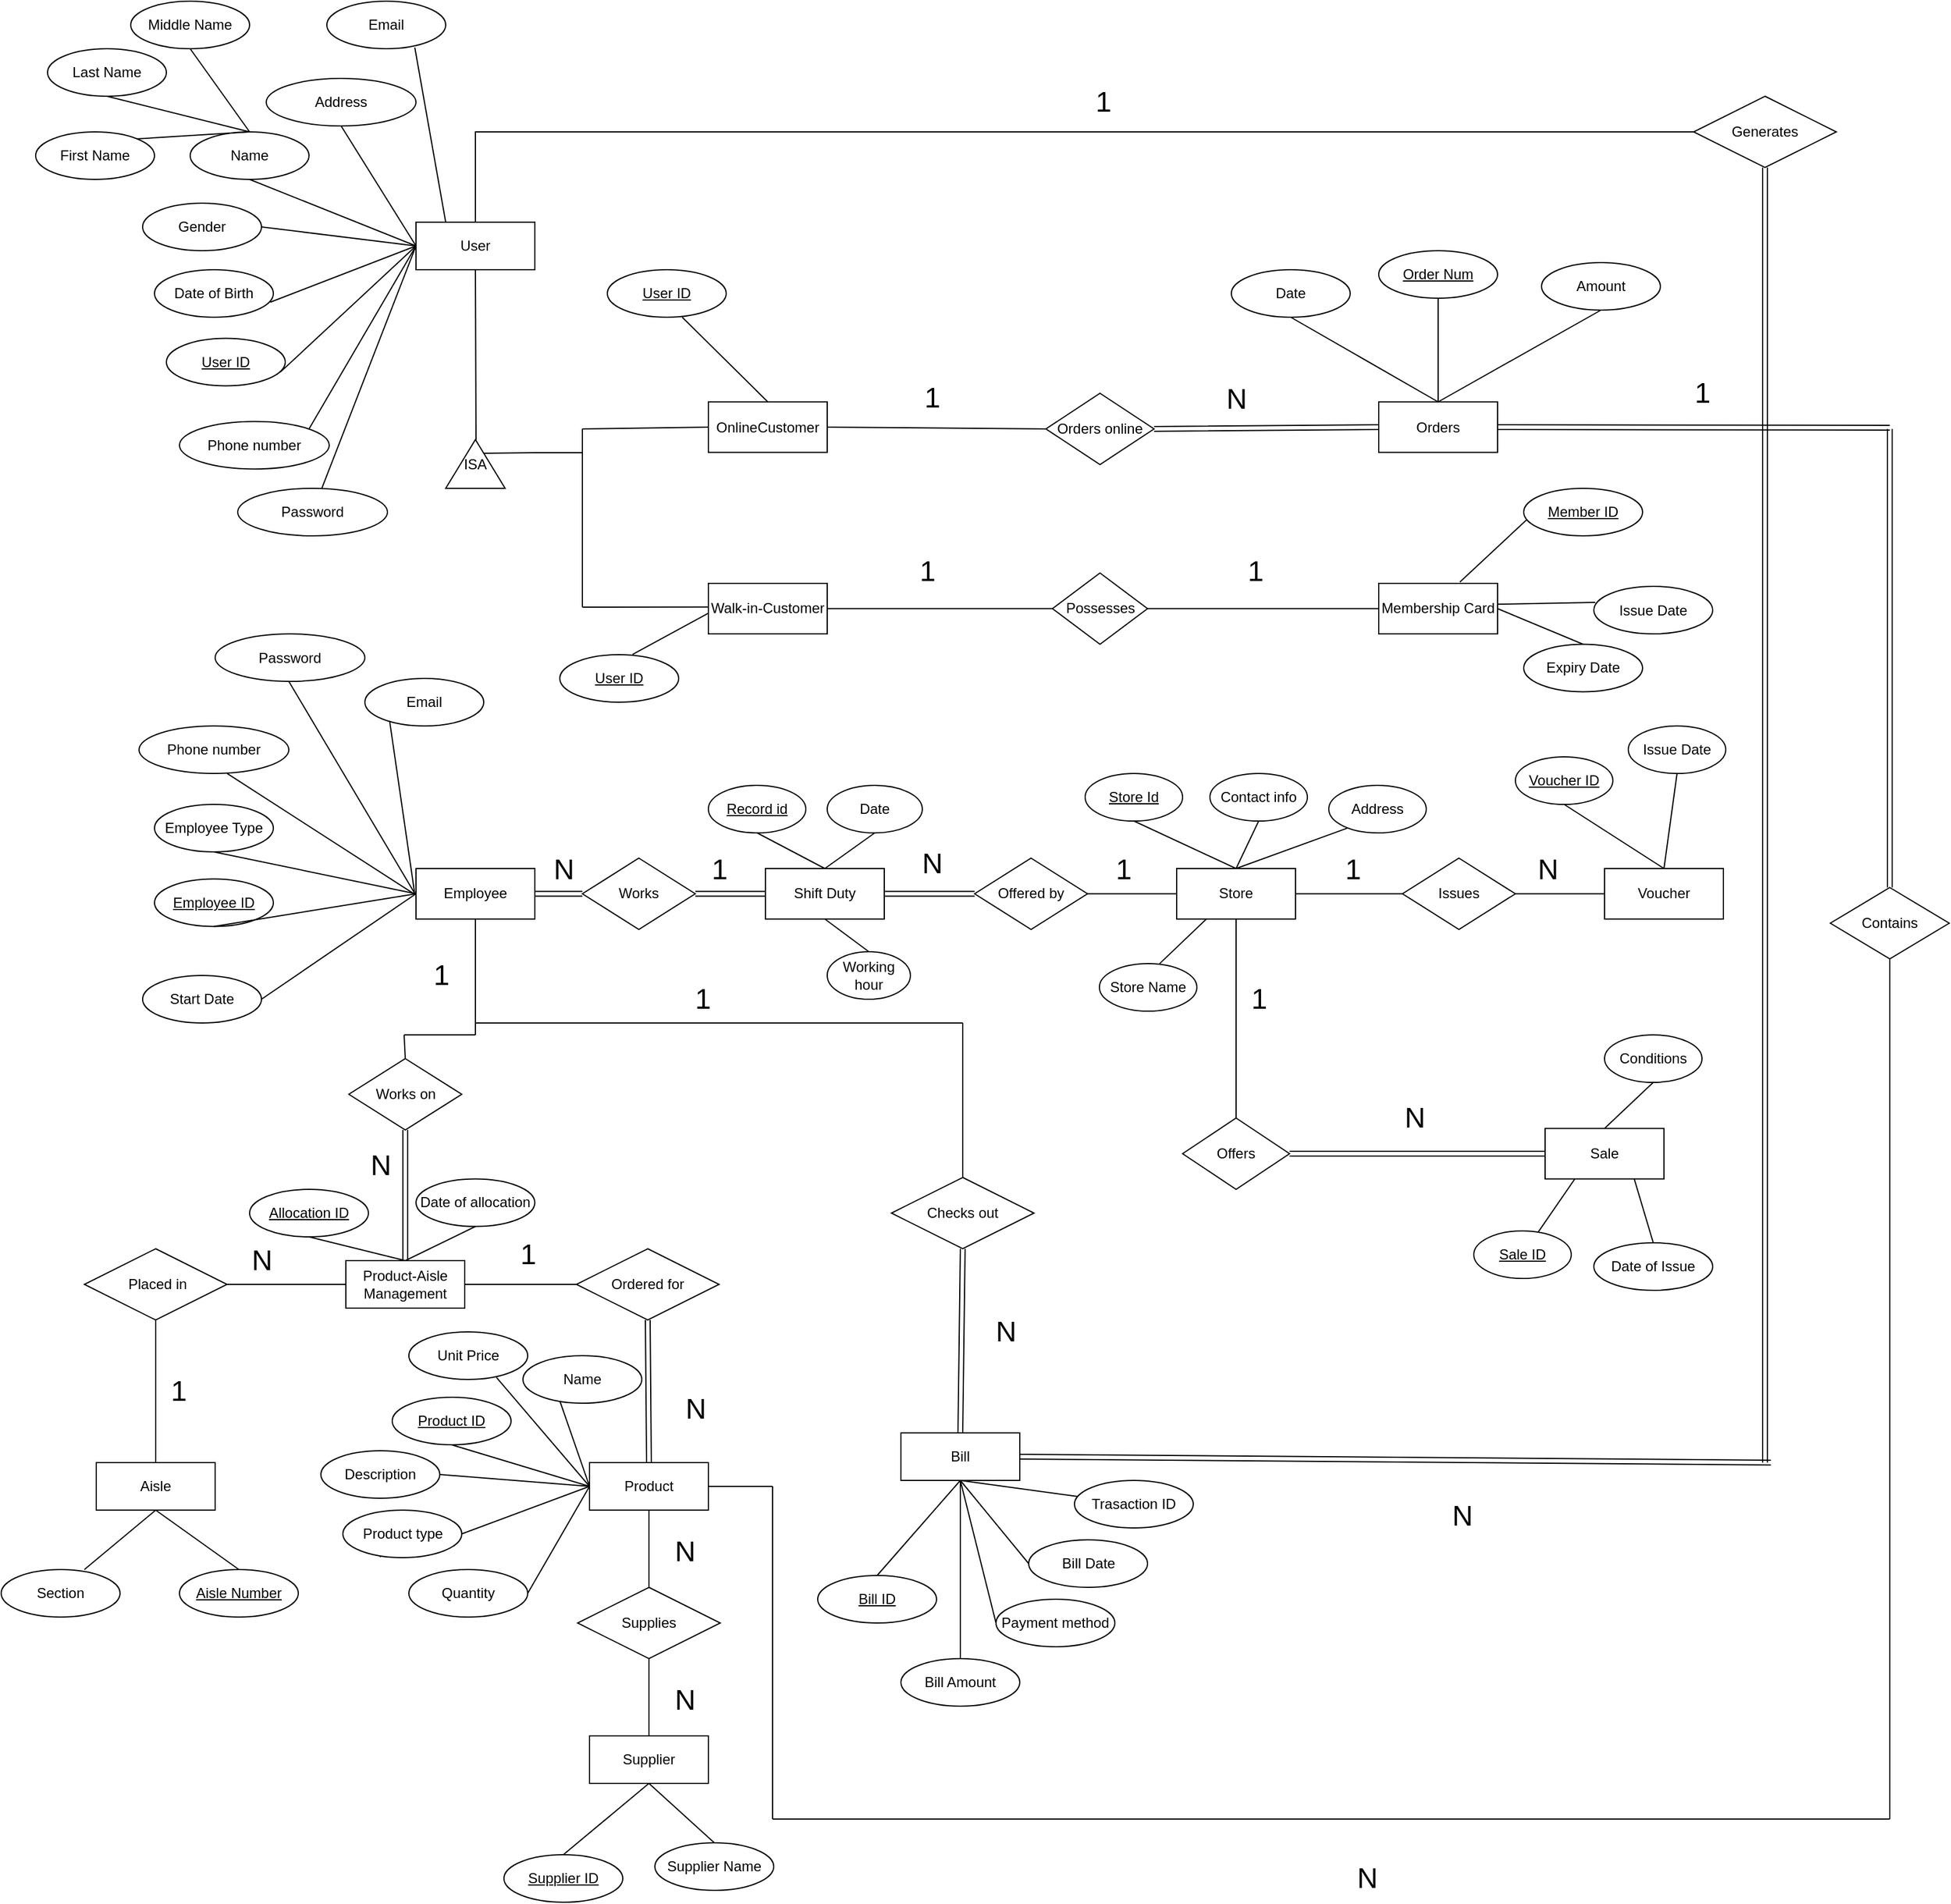 <mxfile scale="1" border="0" version="25.0.1">
  <diagram name="Page-1" id="OJHpDH6F5lSvorjCrwS0">
    <mxGraphModel dx="4327" dy="3229" grid="1" gridSize="10" guides="1" tooltips="1" connect="1" arrows="1" fold="1" page="1" pageScale="1" pageWidth="827" pageHeight="1169" background="none" math="0" shadow="0">
      <root>
        <mxCell id="0" />
        <mxCell id="1" parent="0" />
        <mxCell id="9179TzxeBBv2wxfT4U8i-2" value="User" style="rounded=0;arcSize=10;whiteSpace=wrap;html=1;align=center;labelBackgroundColor=none;" parent="1" vertex="1">
          <mxGeometry x="-120" y="-844" width="100" height="40" as="geometry" />
        </mxCell>
        <mxCell id="9179TzxeBBv2wxfT4U8i-3" value="User ID" style="ellipse;whiteSpace=wrap;html=1;align=center;fontStyle=4;labelBackgroundColor=none;rounded=0;" parent="1" vertex="1">
          <mxGeometry x="-330" y="-746.25" width="100" height="40" as="geometry" />
        </mxCell>
        <mxCell id="9179TzxeBBv2wxfT4U8i-4" value="Date of Birth" style="ellipse;whiteSpace=wrap;html=1;align=center;labelBackgroundColor=none;rounded=0;" parent="1" vertex="1">
          <mxGeometry x="-340" y="-804" width="100" height="40" as="geometry" />
        </mxCell>
        <mxCell id="9179TzxeBBv2wxfT4U8i-6" value="Gender" style="ellipse;whiteSpace=wrap;html=1;align=center;labelBackgroundColor=none;rounded=0;" parent="1" vertex="1">
          <mxGeometry x="-350" y="-860" width="100" height="40" as="geometry" />
        </mxCell>
        <mxCell id="9179TzxeBBv2wxfT4U8i-8" value="Address" style="ellipse;whiteSpace=wrap;html=1;align=center;labelBackgroundColor=none;rounded=0;" parent="1" vertex="1">
          <mxGeometry x="-246" y="-965" width="126" height="40" as="geometry" />
        </mxCell>
        <mxCell id="9179TzxeBBv2wxfT4U8i-9" value="Name" style="ellipse;whiteSpace=wrap;html=1;align=center;labelBackgroundColor=none;rounded=0;" parent="1" vertex="1">
          <mxGeometry x="-310" y="-920" width="100" height="40" as="geometry" />
        </mxCell>
        <mxCell id="9179TzxeBBv2wxfT4U8i-10" value="Last Name" style="ellipse;whiteSpace=wrap;html=1;align=center;labelBackgroundColor=none;rounded=0;" parent="1" vertex="1">
          <mxGeometry x="-430" y="-990" width="100" height="40" as="geometry" />
        </mxCell>
        <mxCell id="9179TzxeBBv2wxfT4U8i-11" value="First Name" style="ellipse;whiteSpace=wrap;html=1;align=center;labelBackgroundColor=none;rounded=0;" parent="1" vertex="1">
          <mxGeometry x="-440" y="-920" width="100" height="40" as="geometry" />
        </mxCell>
        <mxCell id="9179TzxeBBv2wxfT4U8i-12" value="Middle Name" style="ellipse;whiteSpace=wrap;html=1;align=center;labelBackgroundColor=none;rounded=0;" parent="1" vertex="1">
          <mxGeometry x="-360" y="-1030" width="100" height="40" as="geometry" />
        </mxCell>
        <mxCell id="9179TzxeBBv2wxfT4U8i-37" value="" style="endArrow=none;html=1;rounded=0;labelBackgroundColor=none;fontColor=default;exitX=0.96;exitY=0.708;exitDx=0;exitDy=0;exitPerimeter=0;entryX=0;entryY=0.5;entryDx=0;entryDy=0;" parent="1" source="9179TzxeBBv2wxfT4U8i-3" target="9179TzxeBBv2wxfT4U8i-2" edge="1">
          <mxGeometry relative="1" as="geometry">
            <mxPoint x="-194" y="-900" as="sourcePoint" />
            <mxPoint x="-70" y="-870" as="targetPoint" />
          </mxGeometry>
        </mxCell>
        <mxCell id="9179TzxeBBv2wxfT4U8i-38" value="" style="endArrow=none;html=1;rounded=0;entryX=0;entryY=0.5;entryDx=0;entryDy=0;exitX=0.973;exitY=0.684;exitDx=0;exitDy=0;labelBackgroundColor=none;fontColor=default;exitPerimeter=0;" parent="1" source="9179TzxeBBv2wxfT4U8i-4" target="9179TzxeBBv2wxfT4U8i-2" edge="1">
          <mxGeometry relative="1" as="geometry">
            <mxPoint x="-330" y="-750" as="sourcePoint" />
            <mxPoint x="-170" y="-750" as="targetPoint" />
          </mxGeometry>
        </mxCell>
        <mxCell id="9179TzxeBBv2wxfT4U8i-41" value="" style="endArrow=none;html=1;rounded=0;entryX=0.5;entryY=1;entryDx=0;entryDy=0;exitX=0.5;exitY=0;exitDx=0;exitDy=0;labelBackgroundColor=none;fontColor=default;" parent="1" source="9179TzxeBBv2wxfT4U8i-9" target="9179TzxeBBv2wxfT4U8i-10" edge="1">
          <mxGeometry relative="1" as="geometry">
            <mxPoint x="1.7" y="-1048.24" as="sourcePoint" />
            <mxPoint x="10" y="-1090" as="targetPoint" />
          </mxGeometry>
        </mxCell>
        <mxCell id="9179TzxeBBv2wxfT4U8i-42" value="" style="endArrow=none;html=1;rounded=0;exitX=0.5;exitY=0;exitDx=0;exitDy=0;labelBackgroundColor=none;fontColor=default;entryX=0.5;entryY=1;entryDx=0;entryDy=0;" parent="1" source="9179TzxeBBv2wxfT4U8i-9" target="9179TzxeBBv2wxfT4U8i-12" edge="1">
          <mxGeometry relative="1" as="geometry">
            <mxPoint x="36.6" y="-1047.88" as="sourcePoint" />
            <mxPoint x="90" y="-1080" as="targetPoint" />
          </mxGeometry>
        </mxCell>
        <mxCell id="9179TzxeBBv2wxfT4U8i-47" value="" style="endArrow=none;html=1;rounded=0;exitX=0;exitY=0.5;exitDx=0;exitDy=0;labelBackgroundColor=none;fontColor=default;entryX=1;entryY=0.5;entryDx=0;entryDy=0;" parent="1" source="9179TzxeBBv2wxfT4U8i-2" target="9179TzxeBBv2wxfT4U8i-6" edge="1">
          <mxGeometry relative="1" as="geometry">
            <mxPoint x="-380" y="-700" as="sourcePoint" />
            <mxPoint x="-70" y="-930" as="targetPoint" />
          </mxGeometry>
        </mxCell>
        <mxCell id="9179TzxeBBv2wxfT4U8i-48" value="" style="endArrow=none;html=1;rounded=0;entryX=0.5;entryY=1;entryDx=0;entryDy=0;exitX=0;exitY=0.5;exitDx=0;exitDy=0;labelBackgroundColor=none;fontColor=default;" parent="1" source="9179TzxeBBv2wxfT4U8i-2" target="9179TzxeBBv2wxfT4U8i-9" edge="1">
          <mxGeometry relative="1" as="geometry">
            <mxPoint x="-360" y="-460" as="sourcePoint" />
            <mxPoint x="-200" y="-460" as="targetPoint" />
          </mxGeometry>
        </mxCell>
        <mxCell id="9179TzxeBBv2wxfT4U8i-49" value="" style="endArrow=none;html=1;rounded=0;entryX=1;entryY=0;entryDx=0;entryDy=0;exitX=0.5;exitY=0;exitDx=0;exitDy=0;labelBackgroundColor=none;fontColor=default;" parent="1" source="9179TzxeBBv2wxfT4U8i-9" target="9179TzxeBBv2wxfT4U8i-11" edge="1">
          <mxGeometry relative="1" as="geometry">
            <mxPoint x="-120" y="-590" as="sourcePoint" />
            <mxPoint x="40" y="-590" as="targetPoint" />
          </mxGeometry>
        </mxCell>
        <mxCell id="9179TzxeBBv2wxfT4U8i-50" value="" style="endArrow=none;html=1;rounded=0;entryX=0.5;entryY=1;entryDx=0;entryDy=0;exitX=0;exitY=0.5;exitDx=0;exitDy=0;labelBackgroundColor=none;fontColor=default;" parent="1" source="9179TzxeBBv2wxfT4U8i-2" target="9179TzxeBBv2wxfT4U8i-8" edge="1">
          <mxGeometry relative="1" as="geometry">
            <mxPoint x="-70" y="-640" as="sourcePoint" />
            <mxPoint x="90" y="-640" as="targetPoint" />
          </mxGeometry>
        </mxCell>
        <mxCell id="9179TzxeBBv2wxfT4U8i-51" value="ISA" style="triangle;whiteSpace=wrap;html=1;direction=north;fillStyle=auto;labelBackgroundColor=none;" parent="1" vertex="1">
          <mxGeometry x="-95" y="-661" width="50" height="41" as="geometry" />
        </mxCell>
        <mxCell id="9179TzxeBBv2wxfT4U8i-52" value="Employee" style="rounded=0;whiteSpace=wrap;html=1;fillStyle=auto;labelBackgroundColor=none;" parent="1" vertex="1">
          <mxGeometry x="-120" y="-300" width="100" height="42.5" as="geometry" />
        </mxCell>
        <mxCell id="njY1YbPTtfIoSLw62Omg-66" value="" style="endArrow=none;html=1;rounded=0;labelBackgroundColor=none;fontColor=default;exitX=1;exitY=0.5;exitDx=0;exitDy=0;entryX=0;entryY=0.5;entryDx=0;entryDy=0;" parent="1" target="9179TzxeBBv2wxfT4U8i-2" edge="1">
          <mxGeometry relative="1" as="geometry">
            <mxPoint x="-210" y="-670" as="sourcePoint" />
            <mxPoint x="-120" y="-850" as="targetPoint" />
            <Array as="points" />
          </mxGeometry>
        </mxCell>
        <mxCell id="OQcG7aROBmUX-weqK0BG-1" value="&lt;u&gt;Employee ID&lt;/u&gt;" style="ellipse;whiteSpace=wrap;html=1;align=center;labelBackgroundColor=none;rounded=0;" parent="1" vertex="1">
          <mxGeometry x="-340" y="-291.25" width="100" height="40" as="geometry" />
        </mxCell>
        <mxCell id="OQcG7aROBmUX-weqK0BG-2" value="Employee Type" style="ellipse;whiteSpace=wrap;html=1;align=center;labelBackgroundColor=none;rounded=0;" parent="1" vertex="1">
          <mxGeometry x="-340" y="-354" width="100" height="40" as="geometry" />
        </mxCell>
        <mxCell id="OQcG7aROBmUX-weqK0BG-3" value="Start Date" style="ellipse;whiteSpace=wrap;html=1;align=center;labelBackgroundColor=none;rounded=0;" parent="1" vertex="1">
          <mxGeometry x="-350" y="-210" width="100" height="40" as="geometry" />
        </mxCell>
        <mxCell id="OQcG7aROBmUX-weqK0BG-4" value="" style="endArrow=none;html=1;rounded=0;entryX=0.5;entryY=1;entryDx=0;entryDy=0;exitX=0;exitY=0.5;exitDx=0;exitDy=0;labelBackgroundColor=none;fontColor=default;" parent="1" source="9179TzxeBBv2wxfT4U8i-52" target="OQcG7aROBmUX-weqK0BG-1" edge="1">
          <mxGeometry relative="1" as="geometry">
            <mxPoint x="-10" y="-590" as="sourcePoint" />
            <mxPoint x="54" y="-631" as="targetPoint" />
          </mxGeometry>
        </mxCell>
        <mxCell id="OQcG7aROBmUX-weqK0BG-5" value="" style="endArrow=none;html=1;rounded=0;entryX=0.5;entryY=1;entryDx=0;entryDy=0;exitX=0;exitY=0.5;exitDx=0;exitDy=0;labelBackgroundColor=none;fontColor=default;" parent="1" source="9179TzxeBBv2wxfT4U8i-52" target="OQcG7aROBmUX-weqK0BG-2" edge="1">
          <mxGeometry relative="1" as="geometry">
            <mxPoint y="-580" as="sourcePoint" />
            <mxPoint x="64" y="-621" as="targetPoint" />
          </mxGeometry>
        </mxCell>
        <mxCell id="OQcG7aROBmUX-weqK0BG-6" value="" style="endArrow=none;html=1;rounded=0;exitX=0;exitY=0.5;exitDx=0;exitDy=0;labelBackgroundColor=none;fontColor=default;entryX=1;entryY=0.5;entryDx=0;entryDy=0;" parent="1" source="9179TzxeBBv2wxfT4U8i-52" target="OQcG7aROBmUX-weqK0BG-3" edge="1">
          <mxGeometry relative="1" as="geometry">
            <mxPoint x="10" y="-570" as="sourcePoint" />
            <mxPoint x="480" y="-650" as="targetPoint" />
          </mxGeometry>
        </mxCell>
        <mxCell id="OQcG7aROBmUX-weqK0BG-8" value="" style="endArrow=none;html=1;rounded=0;exitX=0.5;exitY=1;exitDx=0;exitDy=0;labelBackgroundColor=none;fontColor=default;" parent="1" source="9179TzxeBBv2wxfT4U8i-52" edge="1">
          <mxGeometry relative="1" as="geometry">
            <mxPoint x="-10" y="-570" as="sourcePoint" />
            <mxPoint x="-70" y="-160" as="targetPoint" />
          </mxGeometry>
        </mxCell>
        <mxCell id="OQcG7aROBmUX-weqK0BG-49" value="OnlineCustomer" style="rounded=0;whiteSpace=wrap;html=1;fillStyle=auto;labelBackgroundColor=none;" parent="1" vertex="1">
          <mxGeometry x="126" y="-692.75" width="100" height="42.5" as="geometry" />
        </mxCell>
        <mxCell id="OQcG7aROBmUX-weqK0BG-52" value="Walk-in-Customer" style="rounded=0;whiteSpace=wrap;html=1;fillStyle=auto;labelBackgroundColor=none;" parent="1" vertex="1">
          <mxGeometry x="126" y="-540" width="100" height="42.5" as="geometry" />
        </mxCell>
        <mxCell id="OQcG7aROBmUX-weqK0BG-58" value="" style="endArrow=none;html=1;rounded=0;exitX=0.5;exitY=1;exitDx=0;exitDy=0;labelBackgroundColor=none;fontColor=default;entryX=0.5;entryY=0;entryDx=0;entryDy=0;" parent="1" target="OQcG7aROBmUX-weqK0BG-49" edge="1">
          <mxGeometry relative="1" as="geometry">
            <mxPoint x="104" y="-764" as="sourcePoint" />
            <mxPoint x="306" y="-624" as="targetPoint" />
          </mxGeometry>
        </mxCell>
        <mxCell id="OQcG7aROBmUX-weqK0BG-73" value="Membership Card" style="rounded=0;whiteSpace=wrap;html=1;fillStyle=auto;labelBackgroundColor=none;" parent="1" vertex="1">
          <mxGeometry x="690" y="-540" width="100" height="42.5" as="geometry" />
        </mxCell>
        <mxCell id="OQcG7aROBmUX-weqK0BG-74" value="&lt;u&gt;Member ID&lt;/u&gt;" style="ellipse;whiteSpace=wrap;html=1;align=center;labelBackgroundColor=none;rounded=0;" parent="1" vertex="1">
          <mxGeometry x="812" y="-620" width="100" height="40" as="geometry" />
        </mxCell>
        <mxCell id="OQcG7aROBmUX-weqK0BG-76" value="Possesses" style="shape=rhombus;perimeter=rhombusPerimeter;whiteSpace=wrap;html=1;align=center;fillStyle=auto;labelBackgroundColor=none;" parent="1" vertex="1">
          <mxGeometry x="415.5" y="-548.75" width="80" height="60" as="geometry" />
        </mxCell>
        <mxCell id="OQcG7aROBmUX-weqK0BG-79" value="" style="endArrow=none;html=1;rounded=0;labelBackgroundColor=none;fontColor=default;exitX=1;exitY=0.5;exitDx=0;exitDy=0;entryX=0;entryY=0.5;entryDx=0;entryDy=0;" parent="1" source="OQcG7aROBmUX-weqK0BG-52" target="OQcG7aROBmUX-weqK0BG-76" edge="1">
          <mxGeometry relative="1" as="geometry">
            <mxPoint x="231" y="-518.75" as="sourcePoint" />
            <mxPoint x="340" y="-518.75" as="targetPoint" />
          </mxGeometry>
        </mxCell>
        <mxCell id="OQcG7aROBmUX-weqK0BG-80" value="" style="endArrow=none;html=1;rounded=0;labelBackgroundColor=none;fontColor=default;entryX=0;entryY=0.5;entryDx=0;entryDy=0;exitX=1;exitY=0.5;exitDx=0;exitDy=0;" parent="1" source="OQcG7aROBmUX-weqK0BG-76" target="OQcG7aROBmUX-weqK0BG-73" edge="1">
          <mxGeometry relative="1" as="geometry">
            <mxPoint x="590" y="-520" as="sourcePoint" />
            <mxPoint x="520" y="-605" as="targetPoint" />
          </mxGeometry>
        </mxCell>
        <mxCell id="OQcG7aROBmUX-weqK0BG-81" value="Shift Duty" style="rounded=0;whiteSpace=wrap;html=1;fillStyle=auto;labelBackgroundColor=none;" parent="1" vertex="1">
          <mxGeometry x="174" y="-300" width="100" height="42.5" as="geometry" />
        </mxCell>
        <mxCell id="OQcG7aROBmUX-weqK0BG-82" value="Works" style="shape=rhombus;perimeter=rhombusPerimeter;whiteSpace=wrap;html=1;align=center;fillStyle=auto;labelBackgroundColor=none;" parent="1" vertex="1">
          <mxGeometry x="20" y="-308.75" width="95" height="60" as="geometry" />
        </mxCell>
        <mxCell id="OQcG7aROBmUX-weqK0BG-83" value="" style="endArrow=none;html=1;rounded=0;entryX=0;entryY=0.5;entryDx=0;entryDy=0;exitX=1;exitY=0.5;exitDx=0;exitDy=0;labelBackgroundColor=none;fontColor=default;shape=link;" parent="1" source="9179TzxeBBv2wxfT4U8i-52" target="OQcG7aROBmUX-weqK0BG-82" edge="1">
          <mxGeometry relative="1" as="geometry">
            <mxPoint y="-300" as="sourcePoint" />
            <mxPoint y="-198" as="targetPoint" />
          </mxGeometry>
        </mxCell>
        <mxCell id="OQcG7aROBmUX-weqK0BG-84" value="" style="endArrow=none;html=1;rounded=0;exitX=1;exitY=0.5;exitDx=0;exitDy=0;labelBackgroundColor=none;fontColor=default;entryX=0;entryY=0.5;entryDx=0;entryDy=0;shape=link;" parent="1" source="OQcG7aROBmUX-weqK0BG-82" target="OQcG7aROBmUX-weqK0BG-81" edge="1">
          <mxGeometry relative="1" as="geometry">
            <mxPoint x="160" y="-220" as="sourcePoint" />
            <mxPoint x="170" y="-280" as="targetPoint" />
          </mxGeometry>
        </mxCell>
        <mxCell id="OQcG7aROBmUX-weqK0BG-85" value="&lt;u&gt;Record id&lt;/u&gt;" style="ellipse;whiteSpace=wrap;html=1;align=center;labelBackgroundColor=none;rounded=0;" parent="1" vertex="1">
          <mxGeometry x="126" y="-370" width="82" height="40" as="geometry" />
        </mxCell>
        <mxCell id="OQcG7aROBmUX-weqK0BG-86" value="Working hour" style="ellipse;whiteSpace=wrap;html=1;align=center;labelBackgroundColor=none;rounded=0;" parent="1" vertex="1">
          <mxGeometry x="226" y="-230" width="70" height="40" as="geometry" />
        </mxCell>
        <mxCell id="OQcG7aROBmUX-weqK0BG-87" value="Date" style="ellipse;whiteSpace=wrap;html=1;align=center;labelBackgroundColor=none;rounded=0;" parent="1" vertex="1">
          <mxGeometry x="226" y="-370" width="80" height="40" as="geometry" />
        </mxCell>
        <mxCell id="OQcG7aROBmUX-weqK0BG-88" value="" style="endArrow=none;html=1;rounded=0;labelBackgroundColor=none;fontColor=default;exitX=0.5;exitY=1;exitDx=0;exitDy=0;entryX=0.5;entryY=0;entryDx=0;entryDy=0;" parent="1" source="OQcG7aROBmUX-weqK0BG-81" target="OQcG7aROBmUX-weqK0BG-86" edge="1">
          <mxGeometry relative="1" as="geometry">
            <mxPoint x="225" y="-300" as="sourcePoint" />
            <mxPoint x="225" y="-340" as="targetPoint" />
          </mxGeometry>
        </mxCell>
        <mxCell id="OQcG7aROBmUX-weqK0BG-89" value="" style="endArrow=none;html=1;rounded=0;exitX=0.5;exitY=0;exitDx=0;exitDy=0;labelBackgroundColor=none;fontColor=default;entryX=0.5;entryY=1;entryDx=0;entryDy=0;" parent="1" source="OQcG7aROBmUX-weqK0BG-81" target="OQcG7aROBmUX-weqK0BG-87" edge="1">
          <mxGeometry relative="1" as="geometry">
            <mxPoint x="390" y="-250" as="sourcePoint" />
            <mxPoint x="449" y="-250" as="targetPoint" />
          </mxGeometry>
        </mxCell>
        <mxCell id="OQcG7aROBmUX-weqK0BG-90" value="" style="endArrow=none;html=1;rounded=0;labelBackgroundColor=none;fontColor=default;entryX=0.5;entryY=1;entryDx=0;entryDy=0;exitX=0.5;exitY=0;exitDx=0;exitDy=0;" parent="1" source="OQcG7aROBmUX-weqK0BG-81" target="OQcG7aROBmUX-weqK0BG-85" edge="1">
          <mxGeometry relative="1" as="geometry">
            <mxPoint x="230" y="-290" as="sourcePoint" />
            <mxPoint x="419" y="-270" as="targetPoint" />
          </mxGeometry>
        </mxCell>
        <mxCell id="OQcG7aROBmUX-weqK0BG-91" value="Offered by" style="shape=rhombus;perimeter=rhombusPerimeter;whiteSpace=wrap;html=1;align=center;fillStyle=auto;labelBackgroundColor=none;" parent="1" vertex="1">
          <mxGeometry x="350" y="-308.75" width="95" height="60" as="geometry" />
        </mxCell>
        <mxCell id="OQcG7aROBmUX-weqK0BG-92" value="" style="endArrow=none;html=1;rounded=0;exitX=1;exitY=0.5;exitDx=0;exitDy=0;labelBackgroundColor=none;fontColor=default;entryX=0;entryY=0.5;entryDx=0;entryDy=0;shape=link;" parent="1" source="OQcG7aROBmUX-weqK0BG-81" target="OQcG7aROBmUX-weqK0BG-91" edge="1">
          <mxGeometry relative="1" as="geometry">
            <mxPoint x="330" y="-320" as="sourcePoint" />
            <mxPoint x="389" y="-320" as="targetPoint" />
          </mxGeometry>
        </mxCell>
        <mxCell id="OQcG7aROBmUX-weqK0BG-93" value="Store" style="rounded=0;whiteSpace=wrap;html=1;fillStyle=auto;labelBackgroundColor=none;" parent="1" vertex="1">
          <mxGeometry x="520" y="-300" width="100" height="42.5" as="geometry" />
        </mxCell>
        <mxCell id="OQcG7aROBmUX-weqK0BG-94" value="" style="endArrow=none;html=1;rounded=0;exitX=1;exitY=0.5;exitDx=0;exitDy=0;labelBackgroundColor=none;fontColor=default;entryX=0;entryY=0.5;entryDx=0;entryDy=0;" parent="1" source="OQcG7aROBmUX-weqK0BG-91" target="OQcG7aROBmUX-weqK0BG-93" edge="1">
          <mxGeometry relative="1" as="geometry">
            <mxPoint x="470" y="-240" as="sourcePoint" />
            <mxPoint x="546" y="-240" as="targetPoint" />
          </mxGeometry>
        </mxCell>
        <mxCell id="OQcG7aROBmUX-weqK0BG-95" value="&lt;u&gt;Store Id&lt;/u&gt;" style="ellipse;whiteSpace=wrap;html=1;align=center;labelBackgroundColor=none;rounded=0;" parent="1" vertex="1">
          <mxGeometry x="443" y="-380" width="82" height="40" as="geometry" />
        </mxCell>
        <mxCell id="OQcG7aROBmUX-weqK0BG-96" value="Store Name" style="ellipse;whiteSpace=wrap;html=1;align=center;labelBackgroundColor=none;rounded=0;" parent="1" vertex="1">
          <mxGeometry x="455" y="-220" width="82" height="40" as="geometry" />
        </mxCell>
        <mxCell id="OQcG7aROBmUX-weqK0BG-97" value="Address" style="ellipse;whiteSpace=wrap;html=1;align=center;labelBackgroundColor=none;rounded=0;" parent="1" vertex="1">
          <mxGeometry x="648" y="-370" width="82" height="40" as="geometry" />
        </mxCell>
        <mxCell id="OQcG7aROBmUX-weqK0BG-98" value="Contact info" style="ellipse;whiteSpace=wrap;html=1;align=center;labelBackgroundColor=none;rounded=0;" parent="1" vertex="1">
          <mxGeometry x="548" y="-380" width="82" height="40" as="geometry" />
        </mxCell>
        <mxCell id="OQcG7aROBmUX-weqK0BG-99" value="" style="endArrow=none;html=1;rounded=0;exitX=0.5;exitY=0;exitDx=0;exitDy=0;labelBackgroundColor=none;fontColor=default;entryX=0.5;entryY=1;entryDx=0;entryDy=0;" parent="1" source="OQcG7aROBmUX-weqK0BG-93" target="OQcG7aROBmUX-weqK0BG-98" edge="1">
          <mxGeometry relative="1" as="geometry">
            <mxPoint x="560" y="-240" as="sourcePoint" />
            <mxPoint x="636" y="-240" as="targetPoint" />
          </mxGeometry>
        </mxCell>
        <mxCell id="OQcG7aROBmUX-weqK0BG-100" value="" style="endArrow=none;html=1;rounded=0;exitX=0.5;exitY=0;exitDx=0;exitDy=0;labelBackgroundColor=none;fontColor=default;entryX=0.188;entryY=0.901;entryDx=0;entryDy=0;entryPerimeter=0;" parent="1" source="OQcG7aROBmUX-weqK0BG-93" target="OQcG7aROBmUX-weqK0BG-97" edge="1">
          <mxGeometry relative="1" as="geometry">
            <mxPoint x="540" y="-230" as="sourcePoint" />
            <mxPoint x="616" y="-230" as="targetPoint" />
          </mxGeometry>
        </mxCell>
        <mxCell id="OQcG7aROBmUX-weqK0BG-101" value="" style="endArrow=none;html=1;rounded=0;exitX=0.25;exitY=1;exitDx=0;exitDy=0;labelBackgroundColor=none;fontColor=default;entryX=0.61;entryY=0.017;entryDx=0;entryDy=0;entryPerimeter=0;" parent="1" source="OQcG7aROBmUX-weqK0BG-93" target="OQcG7aROBmUX-weqK0BG-96" edge="1">
          <mxGeometry relative="1" as="geometry">
            <mxPoint x="560" y="-240" as="sourcePoint" />
            <mxPoint x="636" y="-240" as="targetPoint" />
            <Array as="points" />
          </mxGeometry>
        </mxCell>
        <mxCell id="OQcG7aROBmUX-weqK0BG-102" value="" style="endArrow=none;html=1;rounded=0;exitX=0.5;exitY=1;exitDx=0;exitDy=0;labelBackgroundColor=none;fontColor=default;entryX=0.5;entryY=0;entryDx=0;entryDy=0;" parent="1" source="OQcG7aROBmUX-weqK0BG-95" target="OQcG7aROBmUX-weqK0BG-93" edge="1">
          <mxGeometry relative="1" as="geometry">
            <mxPoint x="540" y="-240" as="sourcePoint" />
            <mxPoint x="616" y="-240" as="targetPoint" />
          </mxGeometry>
        </mxCell>
        <mxCell id="OQcG7aROBmUX-weqK0BG-108" value="Product-Aisle Management" style="rounded=0;arcSize=10;whiteSpace=wrap;html=1;align=center;labelBackgroundColor=none;" parent="1" vertex="1">
          <mxGeometry x="-179" y="30" width="100" height="40" as="geometry" />
        </mxCell>
        <mxCell id="OQcG7aROBmUX-weqK0BG-109" value="" style="endArrow=none;html=1;rounded=0;entryX=0.5;entryY=0;entryDx=0;entryDy=0;labelBackgroundColor=none;fontColor=default;exitX=0.5;exitY=1;exitDx=0;exitDy=0;shape=link;" parent="1" source="SYYZpPilES1rbt3dCbsm-26" target="OQcG7aROBmUX-weqK0BG-108" edge="1">
          <mxGeometry relative="1" as="geometry">
            <mxPoint x="-130" y="-100" as="sourcePoint" />
            <mxPoint x="20" y="40" as="targetPoint" />
          </mxGeometry>
        </mxCell>
        <mxCell id="OQcG7aROBmUX-weqK0BG-110" value="" style="endArrow=none;html=1;rounded=0;exitX=0.5;exitY=1;exitDx=0;exitDy=0;labelBackgroundColor=none;fontColor=default;entryX=0.978;entryY=0.51;entryDx=0;entryDy=0;entryPerimeter=0;" parent="1" source="9179TzxeBBv2wxfT4U8i-2" target="9179TzxeBBv2wxfT4U8i-51" edge="1">
          <mxGeometry relative="1" as="geometry">
            <mxPoint x="-100" y="-680" as="sourcePoint" />
            <mxPoint x="-70" y="-525" as="targetPoint" />
          </mxGeometry>
        </mxCell>
        <mxCell id="OQcG7aROBmUX-weqK0BG-112" value="&amp;nbsp;Placed in" style="shape=rhombus;perimeter=rhombusPerimeter;whiteSpace=wrap;html=1;align=center;fillStyle=auto;labelBackgroundColor=none;" parent="1" vertex="1">
          <mxGeometry x="-399" y="20" width="120" height="60" as="geometry" />
        </mxCell>
        <mxCell id="OQcG7aROBmUX-weqK0BG-113" value="Ordered for" style="shape=rhombus;perimeter=rhombusPerimeter;whiteSpace=wrap;html=1;align=center;fillStyle=auto;labelBackgroundColor=none;" parent="1" vertex="1">
          <mxGeometry x="15" y="20" width="120" height="60" as="geometry" />
        </mxCell>
        <mxCell id="OQcG7aROBmUX-weqK0BG-114" value="Supplies" style="shape=rhombus;perimeter=rhombusPerimeter;whiteSpace=wrap;html=1;align=center;fillStyle=auto;labelBackgroundColor=none;" parent="1" vertex="1">
          <mxGeometry x="16" y="305" width="120" height="60" as="geometry" />
        </mxCell>
        <mxCell id="OQcG7aROBmUX-weqK0BG-115" value="Aisle" style="rounded=0;arcSize=10;whiteSpace=wrap;html=1;align=center;labelBackgroundColor=none;" parent="1" vertex="1">
          <mxGeometry x="-389" y="200" width="100" height="40" as="geometry" />
        </mxCell>
        <mxCell id="OQcG7aROBmUX-weqK0BG-116" value="Product" style="rounded=0;arcSize=10;whiteSpace=wrap;html=1;align=center;labelBackgroundColor=none;" parent="1" vertex="1">
          <mxGeometry x="26" y="200" width="100" height="40" as="geometry" />
        </mxCell>
        <mxCell id="OQcG7aROBmUX-weqK0BG-117" value="Supplier" style="rounded=0;arcSize=10;whiteSpace=wrap;html=1;align=center;labelBackgroundColor=none;" parent="1" vertex="1">
          <mxGeometry x="26" y="430" width="100" height="40" as="geometry" />
        </mxCell>
        <mxCell id="OQcG7aROBmUX-weqK0BG-118" value="" style="endArrow=none;html=1;rounded=0;entryX=0.5;entryY=0;entryDx=0;entryDy=0;exitX=0.5;exitY=1;exitDx=0;exitDy=0;labelBackgroundColor=none;fontColor=default;" parent="1" source="OQcG7aROBmUX-weqK0BG-112" target="OQcG7aROBmUX-weqK0BG-115" edge="1">
          <mxGeometry relative="1" as="geometry">
            <mxPoint x="-259" y="190" as="sourcePoint" />
            <mxPoint x="-259" y="310" as="targetPoint" />
          </mxGeometry>
        </mxCell>
        <mxCell id="OQcG7aROBmUX-weqK0BG-120" value="" style="endArrow=none;html=1;rounded=0;entryX=0.5;entryY=0;entryDx=0;entryDy=0;exitX=0.5;exitY=1;exitDx=0;exitDy=0;labelBackgroundColor=none;fontColor=default;" parent="1" source="OQcG7aROBmUX-weqK0BG-116" target="OQcG7aROBmUX-weqK0BG-114" edge="1">
          <mxGeometry relative="1" as="geometry">
            <mxPoint x="-99" y="360" as="sourcePoint" />
            <mxPoint x="-99" y="480" as="targetPoint" />
          </mxGeometry>
        </mxCell>
        <mxCell id="OQcG7aROBmUX-weqK0BG-121" value="" style="endArrow=none;html=1;rounded=0;entryX=0.5;entryY=0;entryDx=0;entryDy=0;exitX=0.5;exitY=1;exitDx=0;exitDy=0;labelBackgroundColor=none;fontColor=default;" parent="1" source="OQcG7aROBmUX-weqK0BG-114" target="OQcG7aROBmUX-weqK0BG-117" edge="1">
          <mxGeometry relative="1" as="geometry">
            <mxPoint x="-189" y="490" as="sourcePoint" />
            <mxPoint x="-189" y="610" as="targetPoint" />
          </mxGeometry>
        </mxCell>
        <mxCell id="OQcG7aROBmUX-weqK0BG-122" value="" style="endArrow=none;html=1;rounded=0;entryX=0;entryY=0.5;entryDx=0;entryDy=0;exitX=1;exitY=0.5;exitDx=0;exitDy=0;labelBackgroundColor=none;fontColor=default;" parent="1" source="OQcG7aROBmUX-weqK0BG-112" target="OQcG7aROBmUX-weqK0BG-108" edge="1">
          <mxGeometry relative="1" as="geometry">
            <mxPoint x="-179" y="110" as="sourcePoint" />
            <mxPoint x="-179" y="230" as="targetPoint" />
          </mxGeometry>
        </mxCell>
        <mxCell id="OQcG7aROBmUX-weqK0BG-123" value="" style="endArrow=none;html=1;rounded=0;entryX=0;entryY=0.5;entryDx=0;entryDy=0;labelBackgroundColor=none;fontColor=default;exitX=1;exitY=0.5;exitDx=0;exitDy=0;" parent="1" source="OQcG7aROBmUX-weqK0BG-108" target="OQcG7aROBmUX-weqK0BG-113" edge="1">
          <mxGeometry relative="1" as="geometry">
            <mxPoint x="-79" y="40" as="sourcePoint" />
            <mxPoint x="-149" y="320" as="targetPoint" />
          </mxGeometry>
        </mxCell>
        <mxCell id="OQcG7aROBmUX-weqK0BG-125" value="&lt;u&gt;Allocation ID&lt;/u&gt;" style="ellipse;whiteSpace=wrap;html=1;align=center;labelBackgroundColor=none;rounded=0;gradientDirection=north;" parent="1" vertex="1">
          <mxGeometry x="-260" y="-30" width="100" height="40" as="geometry" />
        </mxCell>
        <mxCell id="OQcG7aROBmUX-weqK0BG-126" value="Date of allocation" style="ellipse;whiteSpace=wrap;html=1;align=center;labelBackgroundColor=none;rounded=0;gradientDirection=north;" parent="1" vertex="1">
          <mxGeometry x="-120" y="-38.75" width="100" height="40" as="geometry" />
        </mxCell>
        <mxCell id="OQcG7aROBmUX-weqK0BG-127" value="Section" style="ellipse;whiteSpace=wrap;html=1;align=center;labelBackgroundColor=none;rounded=0;gradientDirection=north;" parent="1" vertex="1">
          <mxGeometry x="-469" y="290" width="100" height="40" as="geometry" />
        </mxCell>
        <mxCell id="OQcG7aROBmUX-weqK0BG-128" value="&lt;u&gt;Aisle Number&lt;/u&gt;" style="ellipse;whiteSpace=wrap;html=1;align=center;labelBackgroundColor=none;rounded=0;gradientDirection=north;" parent="1" vertex="1">
          <mxGeometry x="-319" y="290" width="100" height="40" as="geometry" />
        </mxCell>
        <mxCell id="OQcG7aROBmUX-weqK0BG-129" value="Description" style="ellipse;whiteSpace=wrap;html=1;align=center;labelBackgroundColor=none;rounded=0;gradientDirection=north;" parent="1" vertex="1">
          <mxGeometry x="-200" y="190" width="100" height="40" as="geometry" />
        </mxCell>
        <mxCell id="SYYZpPilES1rbt3dCbsm-28" style="edgeStyle=orthogonalEdgeStyle;rounded=0;orthogonalLoop=1;jettySize=auto;html=1;exitX=0;exitY=1;exitDx=0;exitDy=0;" parent="1" source="OQcG7aROBmUX-weqK0BG-130" edge="1">
          <mxGeometry relative="1" as="geometry">
            <mxPoint x="-150" y="280" as="targetPoint" />
          </mxGeometry>
        </mxCell>
        <mxCell id="OQcG7aROBmUX-weqK0BG-130" value="Product type" style="ellipse;whiteSpace=wrap;html=1;align=center;labelBackgroundColor=none;rounded=0;gradientDirection=north;" parent="1" vertex="1">
          <mxGeometry x="-181.5" y="240" width="100" height="40" as="geometry" />
        </mxCell>
        <mxCell id="OQcG7aROBmUX-weqK0BG-131" value="Quantity" style="ellipse;whiteSpace=wrap;html=1;align=center;labelBackgroundColor=none;rounded=0;gradientDirection=north;" parent="1" vertex="1">
          <mxGeometry x="-126" y="290" width="100" height="40" as="geometry" />
        </mxCell>
        <mxCell id="OQcG7aROBmUX-weqK0BG-132" value="&lt;u&gt;Product ID&lt;/u&gt;" style="ellipse;whiteSpace=wrap;html=1;align=center;labelBackgroundColor=none;rounded=0;gradientDirection=north;" parent="1" vertex="1">
          <mxGeometry x="-140" y="145" width="100" height="40" as="geometry" />
        </mxCell>
        <mxCell id="OQcG7aROBmUX-weqK0BG-133" value="" style="endArrow=none;html=1;rounded=0;entryX=0.5;entryY=0;entryDx=0;entryDy=0;exitX=0.5;exitY=1;exitDx=0;exitDy=0;labelBackgroundColor=none;fontColor=default;" parent="1" source="OQcG7aROBmUX-weqK0BG-125" target="OQcG7aROBmUX-weqK0BG-108" edge="1">
          <mxGeometry relative="1" as="geometry">
            <mxPoint x="-559" y="200" as="sourcePoint" />
            <mxPoint x="-559" y="320" as="targetPoint" />
          </mxGeometry>
        </mxCell>
        <mxCell id="OQcG7aROBmUX-weqK0BG-134" value="&lt;u&gt;Supplier ID&lt;/u&gt;" style="ellipse;whiteSpace=wrap;html=1;align=center;labelBackgroundColor=none;rounded=0;gradientDirection=north;" parent="1" vertex="1">
          <mxGeometry x="-46" y="530" width="100" height="40" as="geometry" />
        </mxCell>
        <mxCell id="OQcG7aROBmUX-weqK0BG-135" value="Supplier Name" style="ellipse;whiteSpace=wrap;html=1;align=center;labelBackgroundColor=none;rounded=0;gradientDirection=north;" parent="1" vertex="1">
          <mxGeometry x="81" y="520" width="100" height="40" as="geometry" />
        </mxCell>
        <mxCell id="OQcG7aROBmUX-weqK0BG-137" value="" style="endArrow=none;html=1;rounded=0;entryX=0.5;entryY=1;entryDx=0;entryDy=0;labelBackgroundColor=none;fontColor=default;exitX=0.5;exitY=0;exitDx=0;exitDy=0;" parent="1" source="OQcG7aROBmUX-weqK0BG-108" target="OQcG7aROBmUX-weqK0BG-126" edge="1">
          <mxGeometry relative="1" as="geometry">
            <mxPoint x="-29" y="40" as="sourcePoint" />
            <mxPoint x="192" y="-70" as="targetPoint" />
          </mxGeometry>
        </mxCell>
        <mxCell id="OQcG7aROBmUX-weqK0BG-138" value="" style="endArrow=none;html=1;rounded=0;entryX=0.5;entryY=0;entryDx=0;entryDy=0;exitX=0.5;exitY=1;exitDx=0;exitDy=0;labelBackgroundColor=none;fontColor=default;" parent="1" source="OQcG7aROBmUX-weqK0BG-115" edge="1">
          <mxGeometry relative="1" as="geometry">
            <mxPoint x="-469" y="250" as="sourcePoint" />
            <mxPoint x="-399" y="290" as="targetPoint" />
          </mxGeometry>
        </mxCell>
        <mxCell id="OQcG7aROBmUX-weqK0BG-139" value="" style="endArrow=none;html=1;rounded=0;entryX=0.5;entryY=0;entryDx=0;entryDy=0;exitX=0.5;exitY=1;exitDx=0;exitDy=0;labelBackgroundColor=none;fontColor=default;" parent="1" source="OQcG7aROBmUX-weqK0BG-115" target="OQcG7aROBmUX-weqK0BG-128" edge="1">
          <mxGeometry relative="1" as="geometry">
            <mxPoint x="-389" y="410" as="sourcePoint" />
            <mxPoint x="-308" y="450" as="targetPoint" />
          </mxGeometry>
        </mxCell>
        <mxCell id="OQcG7aROBmUX-weqK0BG-140" value="" style="endArrow=none;html=1;rounded=0;exitX=0.5;exitY=1;exitDx=0;exitDy=0;labelBackgroundColor=none;fontColor=default;entryX=0;entryY=0.5;entryDx=0;entryDy=0;" parent="1" source="OQcG7aROBmUX-weqK0BG-132" target="OQcG7aROBmUX-weqK0BG-116" edge="1">
          <mxGeometry relative="1" as="geometry">
            <mxPoint x="-159" y="360" as="sourcePoint" />
            <mxPoint x="15" y="210" as="targetPoint" />
          </mxGeometry>
        </mxCell>
        <mxCell id="OQcG7aROBmUX-weqK0BG-141" value="" style="endArrow=none;html=1;rounded=0;entryX=0;entryY=0.5;entryDx=0;entryDy=0;exitX=1;exitY=0.5;exitDx=0;exitDy=0;labelBackgroundColor=none;fontColor=default;" parent="1" source="OQcG7aROBmUX-weqK0BG-129" target="OQcG7aROBmUX-weqK0BG-116" edge="1">
          <mxGeometry relative="1" as="geometry">
            <mxPoint x="-189" y="370" as="sourcePoint" />
            <mxPoint x="-108" y="410" as="targetPoint" />
          </mxGeometry>
        </mxCell>
        <mxCell id="OQcG7aROBmUX-weqK0BG-142" value="" style="endArrow=none;html=1;rounded=0;entryX=0;entryY=0.5;entryDx=0;entryDy=0;exitX=1;exitY=0.5;exitDx=0;exitDy=0;labelBackgroundColor=none;fontColor=default;" parent="1" source="OQcG7aROBmUX-weqK0BG-130" target="OQcG7aROBmUX-weqK0BG-116" edge="1">
          <mxGeometry relative="1" as="geometry">
            <mxPoint x="-69" y="330" as="sourcePoint" />
            <mxPoint x="12" y="370" as="targetPoint" />
          </mxGeometry>
        </mxCell>
        <mxCell id="OQcG7aROBmUX-weqK0BG-143" value="" style="endArrow=none;html=1;rounded=0;entryX=0;entryY=0.5;entryDx=0;entryDy=0;exitX=1;exitY=0.5;exitDx=0;exitDy=0;labelBackgroundColor=none;fontColor=default;" parent="1" source="OQcG7aROBmUX-weqK0BG-131" target="OQcG7aROBmUX-weqK0BG-116" edge="1">
          <mxGeometry relative="1" as="geometry">
            <mxPoint x="-169" y="420" as="sourcePoint" />
            <mxPoint x="-88" y="460" as="targetPoint" />
          </mxGeometry>
        </mxCell>
        <mxCell id="OQcG7aROBmUX-weqK0BG-144" value="" style="endArrow=none;html=1;rounded=0;entryX=0.5;entryY=0;entryDx=0;entryDy=0;exitX=0.5;exitY=1;exitDx=0;exitDy=0;labelBackgroundColor=none;fontColor=default;" parent="1" source="OQcG7aROBmUX-weqK0BG-117" target="OQcG7aROBmUX-weqK0BG-134" edge="1">
          <mxGeometry relative="1" as="geometry">
            <mxPoint x="-119" y="440" as="sourcePoint" />
            <mxPoint x="-38" y="480" as="targetPoint" />
          </mxGeometry>
        </mxCell>
        <mxCell id="OQcG7aROBmUX-weqK0BG-146" value="Issues" style="shape=rhombus;perimeter=rhombusPerimeter;whiteSpace=wrap;html=1;align=center;fillStyle=auto;labelBackgroundColor=none;" parent="1" vertex="1">
          <mxGeometry x="710" y="-308.75" width="95" height="60" as="geometry" />
        </mxCell>
        <mxCell id="OQcG7aROBmUX-weqK0BG-147" value="Voucher" style="rounded=0;whiteSpace=wrap;html=1;fillStyle=auto;labelBackgroundColor=none;" parent="1" vertex="1">
          <mxGeometry x="880" y="-300" width="100" height="42.5" as="geometry" />
        </mxCell>
        <mxCell id="OQcG7aROBmUX-weqK0BG-149" value="" style="endArrow=none;html=1;rounded=0;exitX=1;exitY=0.5;exitDx=0;exitDy=0;labelBackgroundColor=none;fontColor=default;entryX=0;entryY=0.5;entryDx=0;entryDy=0;" parent="1" source="OQcG7aROBmUX-weqK0BG-93" target="OQcG7aROBmUX-weqK0BG-146" edge="1">
          <mxGeometry relative="1" as="geometry">
            <mxPoint x="670" y="-220" as="sourcePoint" />
            <mxPoint x="745" y="-220" as="targetPoint" />
          </mxGeometry>
        </mxCell>
        <mxCell id="OQcG7aROBmUX-weqK0BG-150" value="" style="endArrow=none;html=1;rounded=0;exitX=1;exitY=0.5;exitDx=0;exitDy=0;labelBackgroundColor=none;fontColor=default;entryX=0;entryY=0.5;entryDx=0;entryDy=0;" parent="1" source="OQcG7aROBmUX-weqK0BG-146" target="OQcG7aROBmUX-weqK0BG-147" edge="1">
          <mxGeometry relative="1" as="geometry">
            <mxPoint x="810" y="-190" as="sourcePoint" />
            <mxPoint x="885" y="-190" as="targetPoint" />
          </mxGeometry>
        </mxCell>
        <mxCell id="OQcG7aROBmUX-weqK0BG-151" value="&lt;u&gt;Voucher ID&lt;/u&gt;" style="ellipse;whiteSpace=wrap;html=1;align=center;labelBackgroundColor=none;rounded=0;" parent="1" vertex="1">
          <mxGeometry x="805" y="-394" width="82" height="40" as="geometry" />
        </mxCell>
        <mxCell id="OQcG7aROBmUX-weqK0BG-152" value="Issue Date" style="ellipse;whiteSpace=wrap;html=1;align=center;labelBackgroundColor=none;rounded=0;" parent="1" vertex="1">
          <mxGeometry x="900" y="-420" width="82" height="40" as="geometry" />
        </mxCell>
        <mxCell id="OQcG7aROBmUX-weqK0BG-153" value="" style="endArrow=none;html=1;rounded=0;exitX=0.5;exitY=1;exitDx=0;exitDy=0;labelBackgroundColor=none;fontColor=default;entryX=0.5;entryY=0;entryDx=0;entryDy=0;" parent="1" source="OQcG7aROBmUX-weqK0BG-151" target="OQcG7aROBmUX-weqK0BG-147" edge="1">
          <mxGeometry relative="1" as="geometry">
            <mxPoint x="1050" y="-510" as="sourcePoint" />
            <mxPoint x="1201" y="-550" as="targetPoint" />
          </mxGeometry>
        </mxCell>
        <mxCell id="OQcG7aROBmUX-weqK0BG-154" value="" style="endArrow=none;html=1;rounded=0;exitX=0.5;exitY=0;exitDx=0;exitDy=0;labelBackgroundColor=none;fontColor=default;entryX=0.5;entryY=1;entryDx=0;entryDy=0;" parent="1" source="OQcG7aROBmUX-weqK0BG-147" target="OQcG7aROBmUX-weqK0BG-152" edge="1">
          <mxGeometry relative="1" as="geometry">
            <mxPoint x="1170" y="-420" as="sourcePoint" />
            <mxPoint x="1321" y="-460" as="targetPoint" />
          </mxGeometry>
        </mxCell>
        <mxCell id="OQcG7aROBmUX-weqK0BG-155" value="Sale" style="rounded=0;whiteSpace=wrap;html=1;fillStyle=auto;labelBackgroundColor=none;" parent="1" vertex="1">
          <mxGeometry x="830" y="-81.25" width="100" height="42.5" as="geometry" />
        </mxCell>
        <mxCell id="OQcG7aROBmUX-weqK0BG-156" value="" style="endArrow=none;html=1;rounded=0;exitX=1;exitY=0.5;exitDx=0;exitDy=0;labelBackgroundColor=none;fontColor=default;entryX=0;entryY=0.5;entryDx=0;entryDy=0;shape=link;" parent="1" source="OQcG7aROBmUX-weqK0BG-163" target="OQcG7aROBmUX-weqK0BG-155" edge="1">
          <mxGeometry relative="1" as="geometry">
            <mxPoint x="808" y="-129" as="sourcePoint" />
            <mxPoint x="888" y="-40" as="targetPoint" />
          </mxGeometry>
        </mxCell>
        <mxCell id="OQcG7aROBmUX-weqK0BG-157" value="&lt;u&gt;Sale ID&lt;/u&gt;" style="ellipse;whiteSpace=wrap;html=1;align=center;labelBackgroundColor=none;rounded=0;" parent="1" vertex="1">
          <mxGeometry x="770" y="5" width="82" height="40" as="geometry" />
        </mxCell>
        <mxCell id="OQcG7aROBmUX-weqK0BG-158" value="Conditions" style="ellipse;whiteSpace=wrap;html=1;align=center;labelBackgroundColor=none;rounded=0;" parent="1" vertex="1">
          <mxGeometry x="880" y="-160" width="82" height="40" as="geometry" />
        </mxCell>
        <mxCell id="OQcG7aROBmUX-weqK0BG-159" value="" style="endArrow=none;html=1;rounded=0;labelBackgroundColor=none;fontColor=default;entryX=0.25;entryY=1;entryDx=0;entryDy=0;" parent="1" source="OQcG7aROBmUX-weqK0BG-157" target="OQcG7aROBmUX-weqK0BG-155" edge="1">
          <mxGeometry relative="1" as="geometry">
            <mxPoint x="1053" y="-360" as="sourcePoint" />
            <mxPoint x="1204" y="-400" as="targetPoint" />
          </mxGeometry>
        </mxCell>
        <mxCell id="OQcG7aROBmUX-weqK0BG-160" value="" style="endArrow=none;html=1;rounded=0;exitX=0.5;exitY=0;exitDx=0;exitDy=0;labelBackgroundColor=none;fontColor=default;entryX=0.5;entryY=1;entryDx=0;entryDy=0;" parent="1" source="OQcG7aROBmUX-weqK0BG-155" target="OQcG7aROBmUX-weqK0BG-158" edge="1">
          <mxGeometry relative="1" as="geometry">
            <mxPoint x="1173" y="-270" as="sourcePoint" />
            <mxPoint x="1324" y="-310" as="targetPoint" />
          </mxGeometry>
        </mxCell>
        <mxCell id="OQcG7aROBmUX-weqK0BG-161" value="Date of Issue" style="ellipse;whiteSpace=wrap;html=1;align=center;labelBackgroundColor=none;rounded=0;" parent="1" vertex="1">
          <mxGeometry x="871" y="15" width="100" height="40" as="geometry" />
        </mxCell>
        <mxCell id="OQcG7aROBmUX-weqK0BG-162" value="" style="endArrow=none;html=1;rounded=0;exitX=0.5;exitY=0;exitDx=0;exitDy=0;labelBackgroundColor=none;fontColor=default;" parent="1" source="OQcG7aROBmUX-weqK0BG-155" edge="1">
          <mxGeometry relative="1" as="geometry">
            <mxPoint x="1080" y="-150" as="sourcePoint" />
            <mxPoint x="880" y="-81" as="targetPoint" />
          </mxGeometry>
        </mxCell>
        <mxCell id="OQcG7aROBmUX-weqK0BG-163" value="Offers" style="shape=rhombus;perimeter=rhombusPerimeter;whiteSpace=wrap;html=1;align=center;fillStyle=auto;labelBackgroundColor=none;" parent="1" vertex="1">
          <mxGeometry x="525" y="-90" width="90" height="60" as="geometry" />
        </mxCell>
        <mxCell id="OQcG7aROBmUX-weqK0BG-167" value="Orders" style="rounded=0;whiteSpace=wrap;html=1;fillStyle=auto;labelBackgroundColor=none;" parent="1" vertex="1">
          <mxGeometry x="690" y="-692.75" width="100" height="42.5" as="geometry" />
        </mxCell>
        <mxCell id="OQcG7aROBmUX-weqK0BG-168" value="&lt;u&gt;Order Num&lt;/u&gt;" style="ellipse;whiteSpace=wrap;html=1;align=center;labelBackgroundColor=none;rounded=0;" parent="1" vertex="1">
          <mxGeometry x="690" y="-820" width="100" height="40" as="geometry" />
        </mxCell>
        <mxCell id="OQcG7aROBmUX-weqK0BG-169" value="" style="endArrow=none;html=1;rounded=0;labelBackgroundColor=none;fontColor=default;entryX=0.5;entryY=1;entryDx=0;entryDy=0;exitX=0.5;exitY=0;exitDx=0;exitDy=0;" parent="1" source="OQcG7aROBmUX-weqK0BG-167" target="OQcG7aROBmUX-weqK0BG-168" edge="1">
          <mxGeometry relative="1" as="geometry">
            <mxPoint x="536" y="-764" as="sourcePoint" />
            <mxPoint x="536" y="-794" as="targetPoint" />
          </mxGeometry>
        </mxCell>
        <mxCell id="OQcG7aROBmUX-weqK0BG-170" value="Orders online" style="shape=rhombus;perimeter=rhombusPerimeter;whiteSpace=wrap;html=1;align=center;fillStyle=auto;labelBackgroundColor=none;" parent="1" vertex="1">
          <mxGeometry x="410" y="-700" width="91" height="60" as="geometry" />
        </mxCell>
        <mxCell id="OQcG7aROBmUX-weqK0BG-171" value="" style="endArrow=none;html=1;rounded=0;labelBackgroundColor=none;fontColor=default;exitX=1;exitY=0.5;exitDx=0;exitDy=0;entryX=0;entryY=0.5;entryDx=0;entryDy=0;shape=link;" parent="1" source="OQcG7aROBmUX-weqK0BG-170" target="OQcG7aROBmUX-weqK0BG-167" edge="1">
          <mxGeometry relative="1" as="geometry">
            <mxPoint x="496" y="-764" as="sourcePoint" />
            <mxPoint x="496" y="-729" as="targetPoint" />
          </mxGeometry>
        </mxCell>
        <mxCell id="OQcG7aROBmUX-weqK0BG-173" value="" style="endArrow=none;html=1;rounded=0;labelBackgroundColor=none;fontColor=default;entryX=1;entryY=0.5;entryDx=0;entryDy=0;exitX=0;exitY=0.5;exitDx=0;exitDy=0;" parent="1" source="OQcG7aROBmUX-weqK0BG-170" target="OQcG7aROBmUX-weqK0BG-49" edge="1">
          <mxGeometry relative="1" as="geometry">
            <mxPoint x="356" y="-804" as="sourcePoint" />
            <mxPoint x="355" y="-854" as="targetPoint" />
          </mxGeometry>
        </mxCell>
        <mxCell id="OQcG7aROBmUX-weqK0BG-174" value="Date" style="ellipse;whiteSpace=wrap;html=1;align=center;labelBackgroundColor=none;rounded=0;" parent="1" vertex="1">
          <mxGeometry x="566" y="-804" width="100" height="40" as="geometry" />
        </mxCell>
        <mxCell id="OQcG7aROBmUX-weqK0BG-175" value="Amount" style="ellipse;whiteSpace=wrap;html=1;align=center;labelBackgroundColor=none;rounded=0;" parent="1" vertex="1">
          <mxGeometry x="827" y="-810" width="100" height="40" as="geometry" />
        </mxCell>
        <mxCell id="OQcG7aROBmUX-weqK0BG-177" value="" style="endArrow=none;html=1;rounded=0;labelBackgroundColor=none;fontColor=default;exitX=0.5;exitY=0;exitDx=0;exitDy=0;entryX=0.5;entryY=1;entryDx=0;entryDy=0;" parent="1" source="OQcG7aROBmUX-weqK0BG-167" target="OQcG7aROBmUX-weqK0BG-175" edge="1">
          <mxGeometry relative="1" as="geometry">
            <mxPoint x="716" y="-634" as="sourcePoint" />
            <mxPoint x="786" y="-634" as="targetPoint" />
          </mxGeometry>
        </mxCell>
        <mxCell id="OQcG7aROBmUX-weqK0BG-178" value="" style="endArrow=none;html=1;rounded=0;labelBackgroundColor=none;fontColor=default;exitX=0.5;exitY=1;exitDx=0;exitDy=0;entryX=0.5;entryY=0;entryDx=0;entryDy=0;" parent="1" source="OQcG7aROBmUX-weqK0BG-174" target="OQcG7aROBmUX-weqK0BG-167" edge="1">
          <mxGeometry relative="1" as="geometry">
            <mxPoint x="516" y="-584" as="sourcePoint" />
            <mxPoint x="586" y="-584" as="targetPoint" />
          </mxGeometry>
        </mxCell>
        <mxCell id="OQcG7aROBmUX-weqK0BG-180" value="Bill" style="rounded=0;arcSize=10;whiteSpace=wrap;html=1;align=center;labelBackgroundColor=none;" parent="1" vertex="1">
          <mxGeometry x="288" y="175" width="100" height="40" as="geometry" />
        </mxCell>
        <mxCell id="OQcG7aROBmUX-weqK0BG-181" value="&lt;u&gt;Bill ID&lt;/u&gt;" style="ellipse;whiteSpace=wrap;html=1;align=center;labelBackgroundColor=none;rounded=0;gradientDirection=north;" parent="1" vertex="1">
          <mxGeometry x="218" y="295" width="100" height="40" as="geometry" />
        </mxCell>
        <mxCell id="OQcG7aROBmUX-weqK0BG-182" value="Bill Amount" style="ellipse;whiteSpace=wrap;html=1;align=center;labelBackgroundColor=none;rounded=0;gradientDirection=north;" parent="1" vertex="1">
          <mxGeometry x="288" y="365" width="100" height="40" as="geometry" />
        </mxCell>
        <mxCell id="OQcG7aROBmUX-weqK0BG-183" value="" style="endArrow=none;html=1;rounded=0;entryX=0.5;entryY=0;entryDx=0;entryDy=0;exitX=0.5;exitY=1;exitDx=0;exitDy=0;labelBackgroundColor=none;fontColor=default;" parent="1" source="OQcG7aROBmUX-weqK0BG-180" target="OQcG7aROBmUX-weqK0BG-181" edge="1">
          <mxGeometry relative="1" as="geometry">
            <mxPoint x="315" y="145" as="sourcePoint" />
            <mxPoint x="396" y="185" as="targetPoint" />
          </mxGeometry>
        </mxCell>
        <mxCell id="OQcG7aROBmUX-weqK0BG-184" value="" style="endArrow=none;html=1;rounded=0;entryX=0.5;entryY=0;entryDx=0;entryDy=0;exitX=0.5;exitY=1;exitDx=0;exitDy=0;labelBackgroundColor=none;fontColor=default;" parent="1" source="OQcG7aROBmUX-weqK0BG-180" target="OQcG7aROBmUX-weqK0BG-182" edge="1">
          <mxGeometry relative="1" as="geometry">
            <mxPoint x="505" y="245" as="sourcePoint" />
            <mxPoint x="586" y="285" as="targetPoint" />
          </mxGeometry>
        </mxCell>
        <mxCell id="OQcG7aROBmUX-weqK0BG-185" value="Checks out" style="shape=rhombus;perimeter=rhombusPerimeter;whiteSpace=wrap;html=1;align=center;fillStyle=auto;labelBackgroundColor=none;" parent="1" vertex="1">
          <mxGeometry x="280" y="-40" width="120" height="60" as="geometry" />
        </mxCell>
        <mxCell id="OQcG7aROBmUX-weqK0BG-188" value="Payment method" style="ellipse;whiteSpace=wrap;html=1;align=center;labelBackgroundColor=none;rounded=0;gradientDirection=north;" parent="1" vertex="1">
          <mxGeometry x="368" y="315" width="100" height="40" as="geometry" />
        </mxCell>
        <mxCell id="OQcG7aROBmUX-weqK0BG-189" value="Bill Date" style="ellipse;whiteSpace=wrap;html=1;align=center;labelBackgroundColor=none;rounded=0;gradientDirection=north;" parent="1" vertex="1">
          <mxGeometry x="395.5" y="265" width="100" height="40" as="geometry" />
        </mxCell>
        <mxCell id="OQcG7aROBmUX-weqK0BG-192" value="" style="endArrow=none;html=1;rounded=0;entryX=0;entryY=0.5;entryDx=0;entryDy=0;exitX=0.5;exitY=1;exitDx=0;exitDy=0;labelBackgroundColor=none;fontColor=default;" parent="1" source="OQcG7aROBmUX-weqK0BG-180" target="OQcG7aROBmUX-weqK0BG-188" edge="1">
          <mxGeometry relative="1" as="geometry">
            <mxPoint x="528" y="165" as="sourcePoint" />
            <mxPoint x="527" y="315" as="targetPoint" />
          </mxGeometry>
        </mxCell>
        <mxCell id="OQcG7aROBmUX-weqK0BG-193" value="" style="endArrow=none;html=1;rounded=0;entryX=0;entryY=0.5;entryDx=0;entryDy=0;exitX=0.5;exitY=1;exitDx=0;exitDy=0;labelBackgroundColor=none;fontColor=default;" parent="1" source="OQcG7aROBmUX-weqK0BG-180" target="OQcG7aROBmUX-weqK0BG-189" edge="1">
          <mxGeometry relative="1" as="geometry">
            <mxPoint x="528" y="155" as="sourcePoint" />
            <mxPoint x="527" y="305" as="targetPoint" />
          </mxGeometry>
        </mxCell>
        <mxCell id="OQcG7aROBmUX-weqK0BG-195" value="" style="endArrow=none;html=1;rounded=0;entryX=0.5;entryY=0;entryDx=0;entryDy=0;exitX=0.5;exitY=1;exitDx=0;exitDy=0;labelBackgroundColor=none;fontColor=default;shape=link;" parent="1" source="OQcG7aROBmUX-weqK0BG-185" target="OQcG7aROBmUX-weqK0BG-180" edge="1">
          <mxGeometry relative="1" as="geometry">
            <mxPoint x="658" y="115" as="sourcePoint" />
            <mxPoint x="658" y="435" as="targetPoint" />
          </mxGeometry>
        </mxCell>
        <mxCell id="OQcG7aROBmUX-weqK0BG-198" value="Generates" style="shape=rhombus;perimeter=rhombusPerimeter;whiteSpace=wrap;html=1;align=center;fillStyle=auto;labelBackgroundColor=none;" parent="1" vertex="1">
          <mxGeometry x="955" y="-950" width="120" height="60" as="geometry" />
        </mxCell>
        <mxCell id="OQcG7aROBmUX-weqK0BG-200" value="" style="endArrow=none;html=1;rounded=0;labelBackgroundColor=none;fontColor=default;entryX=0;entryY=0.5;entryDx=0;entryDy=0;exitX=0.5;exitY=0;exitDx=0;exitDy=0;" parent="1" source="9179TzxeBBv2wxfT4U8i-2" target="OQcG7aROBmUX-weqK0BG-198" edge="1">
          <mxGeometry relative="1" as="geometry">
            <mxPoint x="-80" y="-1000" as="sourcePoint" />
            <mxPoint x="1449" y="-980" as="targetPoint" />
            <Array as="points">
              <mxPoint x="-70" y="-920" />
            </Array>
          </mxGeometry>
        </mxCell>
        <mxCell id="fYfrvoICUVlCz_d68iuk-2" value="&lt;font style=&quot;font-size: 24px;&quot;&gt;N&lt;/font&gt;" style="text;html=1;align=center;verticalAlign=middle;resizable=0;points=[];autosize=1;strokeColor=none;fillColor=none;" parent="1" vertex="1">
          <mxGeometry x="740" y="225" width="40" height="40" as="geometry" />
        </mxCell>
        <mxCell id="SYYZpPilES1rbt3dCbsm-1" value="" style="endArrow=none;html=1;rounded=0;entryX=0.5;entryY=0;entryDx=0;entryDy=0;exitX=0.5;exitY=1;exitDx=0;exitDy=0;labelBackgroundColor=none;fontColor=default;" parent="1" source="OQcG7aROBmUX-weqK0BG-117" target="OQcG7aROBmUX-weqK0BG-135" edge="1">
          <mxGeometry relative="1" as="geometry">
            <mxPoint x="76" y="470" as="sourcePoint" />
            <mxPoint x="14" y="540" as="targetPoint" />
          </mxGeometry>
        </mxCell>
        <mxCell id="SYYZpPilES1rbt3dCbsm-2" value="" style="endArrow=none;html=1;rounded=0;labelBackgroundColor=none;fontColor=default;" parent="1" edge="1">
          <mxGeometry relative="1" as="geometry">
            <mxPoint x="-70" y="-160" as="sourcePoint" />
            <mxPoint x="-130" y="-160" as="targetPoint" />
          </mxGeometry>
        </mxCell>
        <mxCell id="SYYZpPilES1rbt3dCbsm-5" value="" style="endArrow=none;html=1;rounded=0;exitX=0.5;exitY=1;exitDx=0;exitDy=0;labelBackgroundColor=none;fontColor=default;shape=link;" parent="1" source="OQcG7aROBmUX-weqK0BG-198" edge="1">
          <mxGeometry relative="1" as="geometry">
            <mxPoint x="1100" y="-830" as="sourcePoint" />
            <mxPoint x="1015" y="200" as="targetPoint" />
          </mxGeometry>
        </mxCell>
        <mxCell id="SYYZpPilES1rbt3dCbsm-7" value="" style="endArrow=none;html=1;rounded=0;exitX=1;exitY=0.5;exitDx=0;exitDy=0;labelBackgroundColor=none;fontColor=default;shape=link;" parent="1" source="OQcG7aROBmUX-weqK0BG-180" edge="1">
          <mxGeometry relative="1" as="geometry">
            <mxPoint x="365" y="170" as="sourcePoint" />
            <mxPoint x="1020" y="200" as="targetPoint" />
          </mxGeometry>
        </mxCell>
        <mxCell id="SYYZpPilES1rbt3dCbsm-9" value="" style="endArrow=none;html=1;rounded=0;exitX=0.721;exitY=0.635;exitDx=0;exitDy=0;exitPerimeter=0;" parent="1" source="9179TzxeBBv2wxfT4U8i-51" edge="1">
          <mxGeometry width="50" height="50" relative="1" as="geometry">
            <mxPoint x="-60" y="-650" as="sourcePoint" />
            <mxPoint x="20" y="-650" as="targetPoint" />
            <Array as="points">
              <mxPoint x="-20" y="-650" />
            </Array>
          </mxGeometry>
        </mxCell>
        <mxCell id="SYYZpPilES1rbt3dCbsm-10" value="" style="endArrow=none;html=1;rounded=0;entryX=0;entryY=0.5;entryDx=0;entryDy=0;" parent="1" target="OQcG7aROBmUX-weqK0BG-49" edge="1">
          <mxGeometry width="50" height="50" relative="1" as="geometry">
            <mxPoint x="20" y="-670" as="sourcePoint" />
            <mxPoint x="80" y="-660" as="targetPoint" />
          </mxGeometry>
        </mxCell>
        <mxCell id="SYYZpPilES1rbt3dCbsm-11" value="" style="endArrow=none;html=1;rounded=0;" parent="1" edge="1">
          <mxGeometry width="50" height="50" relative="1" as="geometry">
            <mxPoint x="20" y="-650" as="sourcePoint" />
            <mxPoint x="20" y="-670" as="targetPoint" />
          </mxGeometry>
        </mxCell>
        <mxCell id="SYYZpPilES1rbt3dCbsm-14" value="" style="endArrow=none;html=1;rounded=0;" parent="1" edge="1">
          <mxGeometry width="50" height="50" relative="1" as="geometry">
            <mxPoint x="20" y="-520" as="sourcePoint" />
            <mxPoint x="20" y="-650" as="targetPoint" />
          </mxGeometry>
        </mxCell>
        <mxCell id="SYYZpPilES1rbt3dCbsm-15" value="" style="endArrow=none;html=1;rounded=0;entryX=-0.004;entryY=0.468;entryDx=0;entryDy=0;entryPerimeter=0;" parent="1" target="OQcG7aROBmUX-weqK0BG-52" edge="1">
          <mxGeometry width="50" height="50" relative="1" as="geometry">
            <mxPoint x="20" y="-520" as="sourcePoint" />
            <mxPoint x="110" y="-520" as="targetPoint" />
          </mxGeometry>
        </mxCell>
        <mxCell id="SYYZpPilES1rbt3dCbsm-16" value="" style="endArrow=none;html=1;rounded=0;entryX=0.022;entryY=0.668;entryDx=0;entryDy=0;exitX=0.683;exitY=-0.026;exitDx=0;exitDy=0;exitPerimeter=0;entryPerimeter=0;" parent="1" source="OQcG7aROBmUX-weqK0BG-73" target="OQcG7aROBmUX-weqK0BG-74" edge="1">
          <mxGeometry width="50" height="50" relative="1" as="geometry">
            <mxPoint x="600" y="-600" as="sourcePoint" />
            <mxPoint x="650" y="-650" as="targetPoint" />
          </mxGeometry>
        </mxCell>
        <mxCell id="SYYZpPilES1rbt3dCbsm-17" value="" style="endArrow=none;html=1;rounded=0;entryX=0.5;entryY=1;entryDx=0;entryDy=0;exitX=0.5;exitY=0;exitDx=0;exitDy=0;" parent="1" source="OQcG7aROBmUX-weqK0BG-163" target="OQcG7aROBmUX-weqK0BG-93" edge="1">
          <mxGeometry width="50" height="50" relative="1" as="geometry">
            <mxPoint x="210" y="-150" as="sourcePoint" />
            <mxPoint x="260" y="-200" as="targetPoint" />
          </mxGeometry>
        </mxCell>
        <mxCell id="SYYZpPilES1rbt3dCbsm-18" value="" style="endArrow=none;html=1;rounded=0;entryX=0.75;entryY=1;entryDx=0;entryDy=0;exitX=0.5;exitY=0;exitDx=0;exitDy=0;" parent="1" source="OQcG7aROBmUX-weqK0BG-161" target="OQcG7aROBmUX-weqK0BG-155" edge="1">
          <mxGeometry width="50" height="50" relative="1" as="geometry">
            <mxPoint x="460" y="100" as="sourcePoint" />
            <mxPoint x="510" y="50" as="targetPoint" />
          </mxGeometry>
        </mxCell>
        <mxCell id="SYYZpPilES1rbt3dCbsm-19" value="Issue Date" style="ellipse;whiteSpace=wrap;html=1;align=center;labelBackgroundColor=none;rounded=0;" parent="1" vertex="1">
          <mxGeometry x="871" y="-537.5" width="100" height="40" as="geometry" />
        </mxCell>
        <mxCell id="SYYZpPilES1rbt3dCbsm-20" value="" style="endArrow=none;html=1;rounded=0;entryX=0.012;entryY=0.339;entryDx=0;entryDy=0;entryPerimeter=0;exitX=1;exitY=0.413;exitDx=0;exitDy=0;exitPerimeter=0;" parent="1" source="OQcG7aROBmUX-weqK0BG-73" target="SYYZpPilES1rbt3dCbsm-19" edge="1">
          <mxGeometry width="50" height="50" relative="1" as="geometry">
            <mxPoint x="690" y="-510" as="sourcePoint" />
            <mxPoint x="740" y="-560" as="targetPoint" />
          </mxGeometry>
        </mxCell>
        <mxCell id="SYYZpPilES1rbt3dCbsm-23" value="" style="endArrow=none;html=1;rounded=0;exitX=0.472;exitY=-0.004;exitDx=0;exitDy=0;exitPerimeter=0;entryX=0.003;entryY=0.587;entryDx=0;entryDy=0;entryPerimeter=0;" parent="1" target="OQcG7aROBmUX-weqK0BG-52" edge="1">
          <mxGeometry width="50" height="50" relative="1" as="geometry">
            <mxPoint x="62.2" y="-480.16" as="sourcePoint" />
            <mxPoint x="130" y="-530" as="targetPoint" />
          </mxGeometry>
        </mxCell>
        <mxCell id="SYYZpPilES1rbt3dCbsm-25" value="" style="endArrow=none;html=1;rounded=0;" parent="1" edge="1">
          <mxGeometry width="50" height="50" relative="1" as="geometry">
            <mxPoint x="340" y="-40" as="sourcePoint" />
            <mxPoint x="340" y="-170" as="targetPoint" />
          </mxGeometry>
        </mxCell>
        <mxCell id="SYYZpPilES1rbt3dCbsm-26" value="Works on" style="shape=rhombus;perimeter=rhombusPerimeter;whiteSpace=wrap;html=1;align=center;fillStyle=auto;labelBackgroundColor=none;" parent="1" vertex="1">
          <mxGeometry x="-176.5" y="-140" width="95" height="60" as="geometry" />
        </mxCell>
        <mxCell id="SYYZpPilES1rbt3dCbsm-27" value="" style="endArrow=none;html=1;rounded=0;exitX=0.5;exitY=0;exitDx=0;exitDy=0;" parent="1" source="SYYZpPilES1rbt3dCbsm-26" edge="1">
          <mxGeometry width="50" height="50" relative="1" as="geometry">
            <mxPoint x="-110" y="-140" as="sourcePoint" />
            <mxPoint x="-130" y="-160" as="targetPoint" />
          </mxGeometry>
        </mxCell>
        <mxCell id="SYYZpPilES1rbt3dCbsm-30" value="" style="endArrow=none;html=1;rounded=0;exitX=0.5;exitY=0;exitDx=0;exitDy=0;entryX=0.5;entryY=1;entryDx=0;entryDy=0;shape=link;" parent="1" source="OQcG7aROBmUX-weqK0BG-116" target="OQcG7aROBmUX-weqK0BG-113" edge="1">
          <mxGeometry width="50" height="50" relative="1" as="geometry">
            <mxPoint x="140" y="-60" as="sourcePoint" />
            <mxPoint x="190" y="-110" as="targetPoint" />
          </mxGeometry>
        </mxCell>
        <mxCell id="SYYZpPilES1rbt3dCbsm-35" value="" style="endArrow=none;html=1;rounded=0;" parent="1" edge="1">
          <mxGeometry width="50" height="50" relative="1" as="geometry">
            <mxPoint x="340" y="-170" as="sourcePoint" />
            <mxPoint x="-70" y="-170" as="targetPoint" />
          </mxGeometry>
        </mxCell>
        <mxCell id="SA-sYwpoOOXCyTTeMq8Y-1" value="" style="endArrow=none;html=1;rounded=0;exitX=1;exitY=0.5;exitDx=0;exitDy=0;shape=link;" parent="1" source="OQcG7aROBmUX-weqK0BG-167" edge="1">
          <mxGeometry width="50" height="50" relative="1" as="geometry">
            <mxPoint x="887" y="-676.25" as="sourcePoint" />
            <mxPoint x="1120" y="-671" as="targetPoint" />
          </mxGeometry>
        </mxCell>
        <mxCell id="SA-sYwpoOOXCyTTeMq8Y-2" value="" style="endArrow=none;html=1;rounded=0;shape=link;exitX=0.5;exitY=0;exitDx=0;exitDy=0;" parent="1" source="SA-sYwpoOOXCyTTeMq8Y-6" edge="1">
          <mxGeometry width="50" height="50" relative="1" as="geometry">
            <mxPoint x="1110" y="-40" as="sourcePoint" />
            <mxPoint x="1120" y="-670" as="targetPoint" />
          </mxGeometry>
        </mxCell>
        <mxCell id="SA-sYwpoOOXCyTTeMq8Y-3" value="" style="endArrow=none;html=1;rounded=0;" parent="1" edge="1">
          <mxGeometry width="50" height="50" relative="1" as="geometry">
            <mxPoint x="180" y="500" as="sourcePoint" />
            <mxPoint x="1120" y="500" as="targetPoint" />
          </mxGeometry>
        </mxCell>
        <mxCell id="SA-sYwpoOOXCyTTeMq8Y-4" value="" style="endArrow=none;html=1;rounded=0;" parent="1" edge="1">
          <mxGeometry width="50" height="50" relative="1" as="geometry">
            <mxPoint x="180" y="500" as="sourcePoint" />
            <mxPoint x="180" y="220" as="targetPoint" />
          </mxGeometry>
        </mxCell>
        <mxCell id="SA-sYwpoOOXCyTTeMq8Y-5" value="" style="endArrow=none;html=1;rounded=0;exitX=1;exitY=0.5;exitDx=0;exitDy=0;" parent="1" source="OQcG7aROBmUX-weqK0BG-116" edge="1">
          <mxGeometry width="50" height="50" relative="1" as="geometry">
            <mxPoint x="320" y="150" as="sourcePoint" />
            <mxPoint x="180" y="220" as="targetPoint" />
          </mxGeometry>
        </mxCell>
        <mxCell id="SA-sYwpoOOXCyTTeMq8Y-6" value="Contains" style="shape=rhombus;perimeter=rhombusPerimeter;whiteSpace=wrap;html=1;align=center;fillStyle=auto;labelBackgroundColor=none;" parent="1" vertex="1">
          <mxGeometry x="1070" y="-284" width="100" height="60" as="geometry" />
        </mxCell>
        <mxCell id="yU8fhmTcy-VDWWhCs9XN-1" value="" style="endArrow=none;html=1;rounded=0;entryX=0.5;entryY=1;entryDx=0;entryDy=0;" parent="1" target="SA-sYwpoOOXCyTTeMq8Y-6" edge="1">
          <mxGeometry width="50" height="50" relative="1" as="geometry">
            <mxPoint x="1120" y="500" as="sourcePoint" />
            <mxPoint x="1150" y="-175" as="targetPoint" />
          </mxGeometry>
        </mxCell>
        <mxCell id="9ivsjlzOyfVbsFFKU-c3-1" value="Email" style="ellipse;whiteSpace=wrap;html=1;align=center;labelBackgroundColor=none;rounded=0;" parent="1" vertex="1">
          <mxGeometry x="-195" y="-1030" width="100" height="40" as="geometry" />
        </mxCell>
        <mxCell id="9ivsjlzOyfVbsFFKU-c3-2" value="Password" style="ellipse;whiteSpace=wrap;html=1;align=center;labelBackgroundColor=none;rounded=0;" parent="1" vertex="1">
          <mxGeometry x="-270" y="-620" width="126" height="40" as="geometry" />
        </mxCell>
        <mxCell id="9ivsjlzOyfVbsFFKU-c3-3" value="" style="endArrow=none;html=1;rounded=0;entryX=0.74;entryY=0.975;entryDx=0;entryDy=0;entryPerimeter=0;exitX=0.25;exitY=0;exitDx=0;exitDy=0;" parent="1" source="9179TzxeBBv2wxfT4U8i-2" target="9ivsjlzOyfVbsFFKU-c3-1" edge="1">
          <mxGeometry width="50" height="50" relative="1" as="geometry">
            <mxPoint x="-40" y="-760" as="sourcePoint" />
            <mxPoint x="10" y="-810" as="targetPoint" />
          </mxGeometry>
        </mxCell>
        <mxCell id="9ivsjlzOyfVbsFFKU-c3-4" value="" style="endArrow=none;html=1;rounded=0;exitX=0;exitY=0.5;exitDx=0;exitDy=0;" parent="1" source="9179TzxeBBv2wxfT4U8i-2" target="9ivsjlzOyfVbsFFKU-c3-2" edge="1">
          <mxGeometry width="50" height="50" relative="1" as="geometry">
            <mxPoint x="-85" y="-834" as="sourcePoint" />
            <mxPoint x="-111" y="-981" as="targetPoint" />
          </mxGeometry>
        </mxCell>
        <mxCell id="9ivsjlzOyfVbsFFKU-c3-5" value="User ID" style="ellipse;whiteSpace=wrap;html=1;align=center;fontStyle=4;labelBackgroundColor=none;rounded=0;" parent="1" vertex="1">
          <mxGeometry x="41" y="-804" width="100" height="40" as="geometry" />
        </mxCell>
        <mxCell id="9ivsjlzOyfVbsFFKU-c3-6" value="User ID" style="ellipse;whiteSpace=wrap;html=1;align=center;fontStyle=4;labelBackgroundColor=none;rounded=0;" parent="1" vertex="1">
          <mxGeometry x="1" y="-480" width="100" height="40" as="geometry" />
        </mxCell>
        <mxCell id="X-bE0ezBCn5uTGinYVk0-1" value="Phone number" style="ellipse;whiteSpace=wrap;html=1;align=center;labelBackgroundColor=none;rounded=0;" parent="1" vertex="1">
          <mxGeometry x="-319" y="-676.25" width="126" height="40" as="geometry" />
        </mxCell>
        <mxCell id="X-bE0ezBCn5uTGinYVk0-3" value="Expiry Date" style="ellipse;whiteSpace=wrap;html=1;align=center;labelBackgroundColor=none;rounded=0;" parent="1" vertex="1">
          <mxGeometry x="812" y="-488.75" width="100" height="40" as="geometry" />
        </mxCell>
        <mxCell id="X-bE0ezBCn5uTGinYVk0-4" value="" style="endArrow=none;html=1;rounded=0;entryX=0.5;entryY=0;entryDx=0;entryDy=0;exitX=1;exitY=0.5;exitDx=0;exitDy=0;" parent="1" source="OQcG7aROBmUX-weqK0BG-73" target="X-bE0ezBCn5uTGinYVk0-3" edge="1">
          <mxGeometry width="50" height="50" relative="1" as="geometry">
            <mxPoint x="800" y="-512" as="sourcePoint" />
            <mxPoint x="882" y="-514" as="targetPoint" />
          </mxGeometry>
        </mxCell>
        <mxCell id="X-bE0ezBCn5uTGinYVk0-6" value="Phone number" style="ellipse;whiteSpace=wrap;html=1;align=center;labelBackgroundColor=none;rounded=0;" parent="1" vertex="1">
          <mxGeometry x="-353" y="-420" width="126" height="40" as="geometry" />
        </mxCell>
        <mxCell id="X-bE0ezBCn5uTGinYVk0-7" value="Email" style="ellipse;whiteSpace=wrap;html=1;align=center;labelBackgroundColor=none;rounded=0;" parent="1" vertex="1">
          <mxGeometry x="-163" y="-460" width="100" height="40" as="geometry" />
        </mxCell>
        <mxCell id="X-bE0ezBCn5uTGinYVk0-8" value="Password" style="ellipse;whiteSpace=wrap;html=1;align=center;labelBackgroundColor=none;rounded=0;" parent="1" vertex="1">
          <mxGeometry x="-289" y="-497.5" width="126" height="40" as="geometry" />
        </mxCell>
        <mxCell id="X-bE0ezBCn5uTGinYVk0-9" value="" style="endArrow=none;html=1;rounded=0;entryX=0.589;entryY=1.002;entryDx=0;entryDy=0;labelBackgroundColor=none;fontColor=default;entryPerimeter=0;exitX=-0.019;exitY=0.499;exitDx=0;exitDy=0;exitPerimeter=0;" parent="1" source="9179TzxeBBv2wxfT4U8i-52" target="X-bE0ezBCn5uTGinYVk0-6" edge="1">
          <mxGeometry relative="1" as="geometry">
            <mxPoint x="-120" y="-270" as="sourcePoint" />
            <mxPoint x="-270" y="-377.5" as="targetPoint" />
          </mxGeometry>
        </mxCell>
        <mxCell id="X-bE0ezBCn5uTGinYVk0-10" value="" style="endArrow=none;html=1;rounded=0;entryX=0.5;entryY=1;entryDx=0;entryDy=0;labelBackgroundColor=none;fontColor=default;" parent="1" edge="1">
          <mxGeometry relative="1" as="geometry">
            <mxPoint x="-121" y="-279" as="sourcePoint" />
            <mxPoint x="-227" y="-457.5" as="targetPoint" />
          </mxGeometry>
        </mxCell>
        <mxCell id="X-bE0ezBCn5uTGinYVk0-11" value="" style="endArrow=none;html=1;rounded=0;entryX=0.208;entryY=0.891;entryDx=0;entryDy=0;labelBackgroundColor=none;fontColor=default;entryPerimeter=0;exitX=-0.011;exitY=0.494;exitDx=0;exitDy=0;exitPerimeter=0;" parent="1" source="9179TzxeBBv2wxfT4U8i-52" target="X-bE0ezBCn5uTGinYVk0-7" edge="1">
          <mxGeometry relative="1" as="geometry">
            <mxPoint x="-111" y="-269" as="sourcePoint" />
            <mxPoint x="-217" y="-447.5" as="targetPoint" />
          </mxGeometry>
        </mxCell>
        <mxCell id="X-bE0ezBCn5uTGinYVk0-12" value="Unit Price" style="ellipse;whiteSpace=wrap;html=1;align=center;labelBackgroundColor=none;rounded=0;gradientDirection=north;" parent="1" vertex="1">
          <mxGeometry x="-126" y="90" width="100" height="40" as="geometry" />
        </mxCell>
        <mxCell id="X-bE0ezBCn5uTGinYVk0-13" value="Name" style="ellipse;whiteSpace=wrap;html=1;align=center;labelBackgroundColor=none;rounded=0;gradientDirection=north;" parent="1" vertex="1">
          <mxGeometry x="-30" y="110" width="100" height="40" as="geometry" />
        </mxCell>
        <mxCell id="X-bE0ezBCn5uTGinYVk0-14" value="" style="endArrow=none;html=1;rounded=0;exitX=0.737;exitY=0.958;exitDx=0;exitDy=0;labelBackgroundColor=none;fontColor=default;exitPerimeter=0;entryX=0;entryY=0.5;entryDx=0;entryDy=0;" parent="1" source="X-bE0ezBCn5uTGinYVk0-12" target="OQcG7aROBmUX-weqK0BG-116" edge="1">
          <mxGeometry relative="1" as="geometry">
            <mxPoint x="-80" y="195" as="sourcePoint" />
            <mxPoint x="20" y="220" as="targetPoint" />
          </mxGeometry>
        </mxCell>
        <mxCell id="X-bE0ezBCn5uTGinYVk0-15" value="" style="endArrow=none;html=1;rounded=0;exitX=0.311;exitY=0.958;exitDx=0;exitDy=0;labelBackgroundColor=none;fontColor=default;exitPerimeter=0;entryX=0;entryY=0.5;entryDx=0;entryDy=0;" parent="1" source="X-bE0ezBCn5uTGinYVk0-13" target="OQcG7aROBmUX-weqK0BG-116" edge="1">
          <mxGeometry relative="1" as="geometry">
            <mxPoint x="-42" y="138" as="sourcePoint" />
            <mxPoint x="30" y="220" as="targetPoint" />
          </mxGeometry>
        </mxCell>
        <mxCell id="X-bE0ezBCn5uTGinYVk0-17" value="Trasaction ID" style="ellipse;whiteSpace=wrap;html=1;align=center;labelBackgroundColor=none;rounded=0;gradientDirection=north;" parent="1" vertex="1">
          <mxGeometry x="434" y="215" width="100" height="40" as="geometry" />
        </mxCell>
        <mxCell id="X-bE0ezBCn5uTGinYVk0-19" value="" style="endArrow=none;html=1;rounded=0;labelBackgroundColor=none;fontColor=default;exitX=0.5;exitY=1;exitDx=0;exitDy=0;" parent="1" source="OQcG7aROBmUX-weqK0BG-180" target="X-bE0ezBCn5uTGinYVk0-17" edge="1">
          <mxGeometry relative="1" as="geometry">
            <mxPoint x="340" y="220" as="sourcePoint" />
            <mxPoint x="406" y="295" as="targetPoint" />
          </mxGeometry>
        </mxCell>
        <mxCell id="kdADnOeawKYCf2UfIYSJ-1" value="&lt;font style=&quot;font-size: 24px;&quot;&gt;1&lt;/font&gt;" style="text;html=1;align=center;verticalAlign=middle;resizable=0;points=[];autosize=1;strokeColor=none;fillColor=none;" vertex="1" parent="1">
          <mxGeometry x="438" y="-965" width="40" height="40" as="geometry" />
        </mxCell>
        <mxCell id="kdADnOeawKYCf2UfIYSJ-2" value="&lt;font style=&quot;font-size: 24px;&quot;&gt;1&lt;/font&gt;" style="text;html=1;align=center;verticalAlign=middle;resizable=0;points=[];autosize=1;strokeColor=none;fillColor=none;" vertex="1" parent="1">
          <mxGeometry x="294" y="-716.25" width="40" height="40" as="geometry" />
        </mxCell>
        <mxCell id="kdADnOeawKYCf2UfIYSJ-3" value="&lt;font style=&quot;font-size: 24px;&quot;&gt;N&lt;/font&gt;" style="text;html=1;align=center;verticalAlign=middle;resizable=0;points=[];autosize=1;strokeColor=none;fillColor=none;" vertex="1" parent="1">
          <mxGeometry x="550" y="-715" width="40" height="40" as="geometry" />
        </mxCell>
        <mxCell id="kdADnOeawKYCf2UfIYSJ-4" value="&lt;font style=&quot;font-size: 24px;&quot;&gt;1&lt;/font&gt;" style="text;html=1;align=center;verticalAlign=middle;resizable=0;points=[];autosize=1;strokeColor=none;fillColor=none;" vertex="1" parent="1">
          <mxGeometry x="942" y="-720" width="40" height="40" as="geometry" />
        </mxCell>
        <mxCell id="kdADnOeawKYCf2UfIYSJ-5" value="&lt;font style=&quot;font-size: 24px;&quot;&gt;N&lt;/font&gt;" style="text;html=1;align=center;verticalAlign=middle;resizable=0;points=[];autosize=1;strokeColor=none;fillColor=none;" vertex="1" parent="1">
          <mxGeometry x="660" y="530" width="40" height="40" as="geometry" />
        </mxCell>
        <mxCell id="kdADnOeawKYCf2UfIYSJ-6" value="&lt;font style=&quot;font-size: 24px;&quot;&gt;1&lt;/font&gt;" style="text;html=1;align=center;verticalAlign=middle;resizable=0;points=[];autosize=1;strokeColor=none;fillColor=none;" vertex="1" parent="1">
          <mxGeometry x="290" y="-570" width="40" height="40" as="geometry" />
        </mxCell>
        <mxCell id="kdADnOeawKYCf2UfIYSJ-7" value="&lt;font style=&quot;font-size: 24px;&quot;&gt;1&lt;/font&gt;" style="text;html=1;align=center;verticalAlign=middle;resizable=0;points=[];autosize=1;strokeColor=none;fillColor=none;" vertex="1" parent="1">
          <mxGeometry x="566" y="-570" width="40" height="40" as="geometry" />
        </mxCell>
        <mxCell id="kdADnOeawKYCf2UfIYSJ-8" value="&lt;font style=&quot;font-size: 24px;&quot;&gt;1&lt;/font&gt;" style="text;html=1;align=center;verticalAlign=middle;resizable=0;points=[];autosize=1;strokeColor=none;fillColor=none;" vertex="1" parent="1">
          <mxGeometry x="115" y="-319" width="40" height="40" as="geometry" />
        </mxCell>
        <mxCell id="kdADnOeawKYCf2UfIYSJ-9" value="&lt;font style=&quot;font-size: 24px;&quot;&gt;N&lt;/font&gt;" style="text;html=1;align=center;verticalAlign=middle;resizable=0;points=[];autosize=1;strokeColor=none;fillColor=none;" vertex="1" parent="1">
          <mxGeometry x="-16" y="-318.75" width="40" height="40" as="geometry" />
        </mxCell>
        <mxCell id="kdADnOeawKYCf2UfIYSJ-10" value="&lt;font style=&quot;font-size: 24px;&quot;&gt;1&lt;/font&gt;" style="text;html=1;align=center;verticalAlign=middle;resizable=0;points=[];autosize=1;strokeColor=none;fillColor=none;" vertex="1" parent="1">
          <mxGeometry x="455" y="-319" width="40" height="40" as="geometry" />
        </mxCell>
        <mxCell id="kdADnOeawKYCf2UfIYSJ-11" value="&lt;font style=&quot;font-size: 24px;&quot;&gt;N&lt;/font&gt;" style="text;html=1;align=center;verticalAlign=middle;resizable=0;points=[];autosize=1;strokeColor=none;fillColor=none;" vertex="1" parent="1">
          <mxGeometry x="294" y="-324" width="40" height="40" as="geometry" />
        </mxCell>
        <mxCell id="kdADnOeawKYCf2UfIYSJ-12" value="&lt;font style=&quot;font-size: 24px;&quot;&gt;1&lt;/font&gt;" style="text;html=1;align=center;verticalAlign=middle;resizable=0;points=[];autosize=1;strokeColor=none;fillColor=none;" vertex="1" parent="1">
          <mxGeometry x="648" y="-319" width="40" height="40" as="geometry" />
        </mxCell>
        <mxCell id="kdADnOeawKYCf2UfIYSJ-13" value="&lt;font style=&quot;font-size: 24px;&quot;&gt;N&lt;/font&gt;" style="text;html=1;align=center;verticalAlign=middle;resizable=0;points=[];autosize=1;strokeColor=none;fillColor=none;" vertex="1" parent="1">
          <mxGeometry x="812" y="-319" width="40" height="40" as="geometry" />
        </mxCell>
        <mxCell id="kdADnOeawKYCf2UfIYSJ-14" value="&lt;font style=&quot;font-size: 24px;&quot;&gt;1&lt;/font&gt;" style="text;html=1;align=center;verticalAlign=middle;resizable=0;points=[];autosize=1;strokeColor=none;fillColor=none;" vertex="1" parent="1">
          <mxGeometry x="-119" y="-230" width="40" height="40" as="geometry" />
        </mxCell>
        <mxCell id="kdADnOeawKYCf2UfIYSJ-15" value="&lt;font style=&quot;font-size: 24px;&quot;&gt;N&lt;/font&gt;" style="text;html=1;align=center;verticalAlign=middle;resizable=0;points=[];autosize=1;strokeColor=none;fillColor=none;" vertex="1" parent="1">
          <mxGeometry x="-170" y="-70" width="40" height="40" as="geometry" />
        </mxCell>
        <mxCell id="kdADnOeawKYCf2UfIYSJ-16" value="&lt;font style=&quot;font-size: 24px;&quot;&gt;N&lt;/font&gt;" style="text;html=1;align=center;verticalAlign=middle;resizable=0;points=[];autosize=1;strokeColor=none;fillColor=none;" vertex="1" parent="1">
          <mxGeometry x="-270" y="10" width="40" height="40" as="geometry" />
        </mxCell>
        <mxCell id="kdADnOeawKYCf2UfIYSJ-17" value="&lt;font style=&quot;font-size: 24px;&quot;&gt;1&lt;/font&gt;" style="text;html=1;align=center;verticalAlign=middle;resizable=0;points=[];autosize=1;strokeColor=none;fillColor=none;" vertex="1" parent="1">
          <mxGeometry x="-340" y="120" width="40" height="40" as="geometry" />
        </mxCell>
        <mxCell id="kdADnOeawKYCf2UfIYSJ-18" value="&lt;font style=&quot;font-size: 24px;&quot;&gt;N&lt;/font&gt;" style="text;html=1;align=center;verticalAlign=middle;resizable=0;points=[];autosize=1;strokeColor=none;fillColor=none;" vertex="1" parent="1">
          <mxGeometry x="95" y="135" width="40" height="40" as="geometry" />
        </mxCell>
        <mxCell id="kdADnOeawKYCf2UfIYSJ-19" value="&lt;font style=&quot;font-size: 24px;&quot;&gt;1&lt;/font&gt;" style="text;html=1;align=center;verticalAlign=middle;resizable=0;points=[];autosize=1;strokeColor=none;fillColor=none;" vertex="1" parent="1">
          <mxGeometry x="-46" y="5" width="40" height="40" as="geometry" />
        </mxCell>
        <mxCell id="kdADnOeawKYCf2UfIYSJ-20" value="&lt;font style=&quot;font-size: 24px;&quot;&gt;N&lt;/font&gt;" style="text;html=1;align=center;verticalAlign=middle;resizable=0;points=[];autosize=1;strokeColor=none;fillColor=none;" vertex="1" parent="1">
          <mxGeometry x="86" y="255" width="40" height="40" as="geometry" />
        </mxCell>
        <mxCell id="kdADnOeawKYCf2UfIYSJ-21" value="&lt;font style=&quot;font-size: 24px;&quot;&gt;N&lt;/font&gt;" style="text;html=1;align=center;verticalAlign=middle;resizable=0;points=[];autosize=1;strokeColor=none;fillColor=none;" vertex="1" parent="1">
          <mxGeometry x="86" y="380" width="40" height="40" as="geometry" />
        </mxCell>
        <mxCell id="kdADnOeawKYCf2UfIYSJ-22" value="&lt;font style=&quot;font-size: 24px;&quot;&gt;1&lt;/font&gt;" style="text;html=1;align=center;verticalAlign=middle;resizable=0;points=[];autosize=1;strokeColor=none;fillColor=none;" vertex="1" parent="1">
          <mxGeometry x="101" y="-210" width="40" height="40" as="geometry" />
        </mxCell>
        <mxCell id="kdADnOeawKYCf2UfIYSJ-23" value="&lt;font style=&quot;font-size: 24px;&quot;&gt;N&lt;/font&gt;" style="text;html=1;align=center;verticalAlign=middle;resizable=0;points=[];autosize=1;strokeColor=none;fillColor=none;" vertex="1" parent="1">
          <mxGeometry x="355.5" y="70" width="40" height="40" as="geometry" />
        </mxCell>
        <mxCell id="kdADnOeawKYCf2UfIYSJ-25" value="&lt;font style=&quot;font-size: 24px;&quot;&gt;1&lt;/font&gt;" style="text;html=1;align=center;verticalAlign=middle;resizable=0;points=[];autosize=1;strokeColor=none;fillColor=none;" vertex="1" parent="1">
          <mxGeometry x="569" y="-210" width="40" height="40" as="geometry" />
        </mxCell>
        <mxCell id="kdADnOeawKYCf2UfIYSJ-26" value="&lt;font style=&quot;font-size: 24px;&quot;&gt;N&lt;/font&gt;" style="text;html=1;align=center;verticalAlign=middle;resizable=0;points=[];autosize=1;strokeColor=none;fillColor=none;" vertex="1" parent="1">
          <mxGeometry x="700" y="-110" width="40" height="40" as="geometry" />
        </mxCell>
      </root>
    </mxGraphModel>
  </diagram>
</mxfile>
